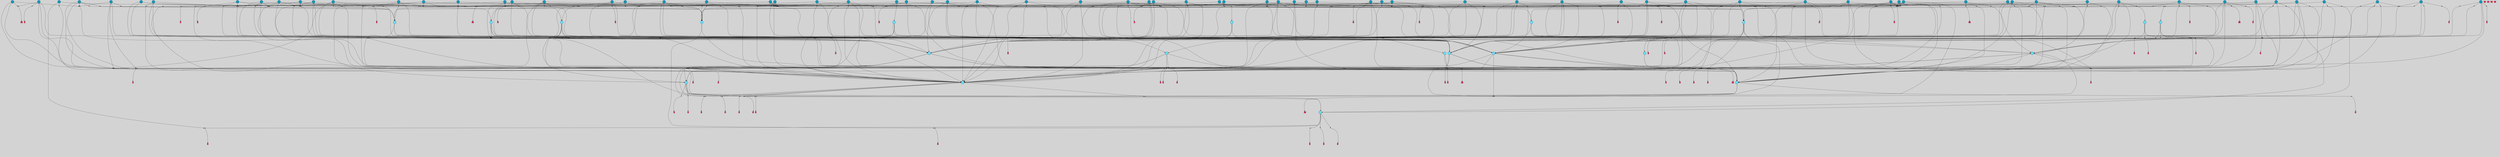 // File exported with GEGELATI v1.3.1
// On the 2024-04-08 16:59:08
// With the File::TPGGraphDotExporter
digraph{
	graph[pad = "0.212, 0.055" bgcolor = lightgray]
	node[shape=circle style = filled label = ""]
		T3 [fillcolor="#66ddff"]
		T7 [fillcolor="#66ddff"]
		T9 [fillcolor="#66ddff"]
		T27 [fillcolor="#66ddff"]
		T82 [fillcolor="#66ddff"]
		T111 [fillcolor="#66ddff"]
		T129 [fillcolor="#66ddff"]
		T194 [fillcolor="#66ddff"]
		T319 [fillcolor="#66ddff"]
		T350 [fillcolor="#66ddff"]
		T413 [fillcolor="#66ddff"]
		T459 [fillcolor="#66ddff"]
		T557 [fillcolor="#66ddff"]
		T592 [fillcolor="#66ddff"]
		T613 [fillcolor="#66ddff"]
		T695 [fillcolor="#66ddff"]
		T767 [fillcolor="#66ddff"]
		T879 [fillcolor="#1199bb"]
		T930 [fillcolor="#1199bb"]
		T935 [fillcolor="#1199bb"]
		T946 [fillcolor="#1199bb"]
		T954 [fillcolor="#1199bb"]
		T957 [fillcolor="#1199bb"]
		T970 [fillcolor="#1199bb"]
		T981 [fillcolor="#1199bb"]
		T982 [fillcolor="#1199bb"]
		T991 [fillcolor="#1199bb"]
		T992 [fillcolor="#1199bb"]
		T993 [fillcolor="#1199bb"]
		T995 [fillcolor="#1199bb"]
		T1002 [fillcolor="#1199bb"]
		T1005 [fillcolor="#1199bb"]
		T1006 [fillcolor="#66ddff"]
		T802 [fillcolor="#66ddff"]
		T1057 [fillcolor="#1199bb"]
		T1063 [fillcolor="#1199bb"]
		T1072 [fillcolor="#66ddff"]
		T1078 [fillcolor="#1199bb"]
		T1092 [fillcolor="#1199bb"]
		T1097 [fillcolor="#1199bb"]
		T1100 [fillcolor="#1199bb"]
		T611 [fillcolor="#1199bb"]
		T1101 [fillcolor="#1199bb"]
		T1102 [fillcolor="#1199bb"]
		T1103 [fillcolor="#1199bb"]
		T1104 [fillcolor="#1199bb"]
		T1105 [fillcolor="#1199bb"]
		T1106 [fillcolor="#1199bb"]
		T1107 [fillcolor="#1199bb"]
		T1108 [fillcolor="#1199bb"]
		T1109 [fillcolor="#1199bb"]
		T1110 [fillcolor="#1199bb"]
		T1111 [fillcolor="#1199bb"]
		T1112 [fillcolor="#1199bb"]
		T1113 [fillcolor="#1199bb"]
		T1114 [fillcolor="#1199bb"]
		T1115 [fillcolor="#1199bb"]
		T1116 [fillcolor="#1199bb"]
		T1117 [fillcolor="#1199bb"]
		T1118 [fillcolor="#1199bb"]
		T1119 [fillcolor="#1199bb"]
		T1120 [fillcolor="#1199bb"]
		T1121 [fillcolor="#1199bb"]
		T1123 [fillcolor="#1199bb"]
		T1124 [fillcolor="#1199bb"]
		T1125 [fillcolor="#1199bb"]
		T1126 [fillcolor="#1199bb"]
		T1127 [fillcolor="#1199bb"]
		T1128 [fillcolor="#1199bb"]
		T1129 [fillcolor="#1199bb"]
		T478 [fillcolor="#1199bb"]
		T1130 [fillcolor="#1199bb"]
		T1131 [fillcolor="#1199bb"]
		T1132 [fillcolor="#1199bb"]
		T1133 [fillcolor="#66ddff"]
		T1134 [fillcolor="#1199bb"]
		T1135 [fillcolor="#1199bb"]
		T1136 [fillcolor="#1199bb"]
		T1137 [fillcolor="#1199bb"]
		T1138 [fillcolor="#1199bb"]
		T1139 [fillcolor="#1199bb"]
		T1140 [fillcolor="#1199bb"]
		T1143 [fillcolor="#1199bb"]
		T1144 [fillcolor="#1199bb"]
		T1147 [fillcolor="#1199bb"]
		T1149 [fillcolor="#1199bb"]
		T1150 [fillcolor="#1199bb"]
		T1151 [fillcolor="#1199bb"]
		T1153 [fillcolor="#1199bb"]
		T998 [fillcolor="#1199bb"]
		T1154 [fillcolor="#1199bb"]
		T1155 [fillcolor="#1199bb"]
		T1156 [fillcolor="#1199bb"]
		T1157 [fillcolor="#1199bb"]
		T1158 [fillcolor="#1199bb"]
		T1159 [fillcolor="#1199bb"]
		P13530 [fillcolor="#cccccc" shape=point] //6|
		I13530 [shape=box style=invis label="6|1&2|6#1|7&#92;n10|7&2|0#1|5&#92;n9|4&0|1#2|2&#92;n8|6&0|0#1|0&#92;n"]
		P13530 -> I13530[style=invis]
		A7645 [fillcolor="#ff3366" shape=box margin=0.03 width=0 height=0 label="3"]
		T3 -> P13530 -> A7645
		P13531 [fillcolor="#cccccc" shape=point] //3|
		I13531 [shape=box style=invis label="7|6&2|4#0|2&#92;n10|3&2|7#1|4&#92;n11|6&0|4#0|1&#92;n7|1&0|0#2|6&#92;n7|6&0|3#2|6&#92;n4|0&2|6#0|1&#92;n4|4&2|5#0|2&#92;n4|6&0|4#2|7&#92;n10|0&2|3#1|5&#92;n2|6&0|5#0|2&#92;n1|0&2|3#0|7&#92;n1|6&2|0#0|5&#92;n6|2&0|1#0|7&#92;n9|2&0|3#2|7&#92;n5|3&0|6#0|6&#92;n1|7&2|5#2|3&#92;n8|1&2|7#0|6&#92;n1|0&2|5#2|1&#92;n7|1&2|2#2|5&#92;n7|4&2|6#0|3&#92;n"]
		P13531 -> I13531[style=invis]
		A7646 [fillcolor="#ff3366" shape=box margin=0.03 width=0 height=0 label="4"]
		T3 -> P13531 -> A7646
		P13532 [fillcolor="#cccccc" shape=point] //-3|
		I13532 [shape=box style=invis label="1|6&2|7#0|7&#92;n10|2&0|7#1|3&#92;n9|6&2|7#2|2&#92;n5|3&0|7#0|7&#92;n1|6&2|3#0|0&#92;n2|3&2|3#2|2&#92;n5|1&2|6#0|6&#92;n"]
		P13532 -> I13532[style=invis]
		A7647 [fillcolor="#ff3366" shape=box margin=0.03 width=0 height=0 label="7"]
		T7 -> P13532 -> A7647
		P13533 [fillcolor="#cccccc" shape=point] //5|
		I13533 [shape=box style=invis label="0|5&2|3#0|1&#92;n0|6&2|1#2|4&#92;n6|2&2|6#0|7&#92;n7|4&0|3#0|1&#92;n5|4&0|7#1|6&#92;n9|1&0|5#2|2&#92;n6|3&2|3#1|7&#92;n11|7&2|4#1|6&#92;n2|5&0|1#0|0&#92;n4|7&0|0#0|2&#92;n6|2&0|6#0|0&#92;n2|1&2|6#2|4&#92;n10|0&2|0#1|0&#92;n6|6&2|4#0|6&#92;n"]
		P13533 -> I13533[style=invis]
		A7648 [fillcolor="#ff3366" shape=box margin=0.03 width=0 height=0 label="8"]
		T7 -> P13533 -> A7648
		P13534 [fillcolor="#cccccc" shape=point] //-6|
		I13534 [shape=box style=invis label="11|1&0|7#2|0&#92;n10|4&0|1#1|0&#92;n4|3&2|4#2|1&#92;n0|5&2|0#0|0&#92;n6|1&0|0#0|3&#92;n8|2&2|0#0|4&#92;n11|4&2|0#1|6&#92;n7|0&2|6#2|3&#92;n5|3&2|6#2|0&#92;n2|0&2|0#0|4&#92;n"]
		P13534 -> I13534[style=invis]
		A7649 [fillcolor="#ff3366" shape=box margin=0.03 width=0 height=0 label="9"]
		T9 -> P13534 -> A7649
		P13535 [fillcolor="#cccccc" shape=point] //2|
		I13535 [shape=box style=invis label="6|3&2|7#1|4&#92;n8|6&0|0#2|5&#92;n2|1&0|2#0|3&#92;n8|7&0|6#0|4&#92;n2|1&2|0#0|1&#92;n0|0&2|2#2|3&#92;n6|6&0|7#2|1&#92;n6|1&0|7#2|6&#92;n5|4&2|7#0|4&#92;n0|3&0|4#2|0&#92;n11|0&2|0#2|5&#92;n4|5&2|5#2|4&#92;n5|7&0|6#0|4&#92;n9|7&2|5#0|3&#92;n5|4&2|1#0|3&#92;n5|3&0|1#1|7&#92;n0|4&0|3#2|5&#92;n"]
		P13535 -> I13535[style=invis]
		A7650 [fillcolor="#ff3366" shape=box margin=0.03 width=0 height=0 label="10"]
		T9 -> P13535 -> A7650
		P13536 [fillcolor="#cccccc" shape=point] //2|
		I13536 [shape=box style=invis label="9|1&2|3#0|1&#92;n5|2&2|0#2|4&#92;n3|6&2|5#2|7&#92;n7|0&2|5#0|4&#92;n1|2&0|3#0|5&#92;n7|3&2|7#0|0&#92;n"]
		P13536 -> I13536[style=invis]
		A7651 [fillcolor="#ff3366" shape=box margin=0.03 width=0 height=0 label="2"]
		T27 -> P13536 -> A7651
		P13537 [fillcolor="#cccccc" shape=point] //-6|
		I13537 [shape=box style=invis label="7|5&0|4#0|4&#92;n11|0&2|5#2|1&#92;n"]
		P13537 -> I13537[style=invis]
		A7652 [fillcolor="#ff3366" shape=box margin=0.03 width=0 height=0 label="3"]
		T27 -> P13537 -> A7652
		T27 -> P13531
		P13538 [fillcolor="#cccccc" shape=point] //0|
		I13538 [shape=box style=invis label="2|5&0|1#0|6&#92;n6|1&2|2#2|7&#92;n8|0&0|3#1|4&#92;n4|3&2|5#2|4&#92;n8|1&2|4#0|0&#92;n6|6&0|1#2|6&#92;n11|7&2|4#2|5&#92;n6|2&2|4#0|2&#92;n8|5&2|4#2|4&#92;n2|1&2|1#2|2&#92;n2|7&2|5#2|6&#92;n9|7&0|5#0|4&#92;n1|2&0|5#2|6&#92;n4|2&2|3#2|7&#92;n3|3&2|1#0|2&#92;n"]
		P13538 -> I13538[style=invis]
		A7653 [fillcolor="#ff3366" shape=box margin=0.03 width=0 height=0 label="5"]
		T27 -> P13538 -> A7653
		P13539 [fillcolor="#cccccc" shape=point] //0|
		I13539 [shape=box style=invis label="4|0&0|3#2|7&#92;n10|2&0|3#1|7&#92;n3|5&0|2#0|3&#92;n4|5&0|0#2|1&#92;n10|7&2|0#1|2&#92;n5|3&2|3#1|6&#92;n9|5&2|0#0|4&#92;n5|4&2|7#0|2&#92;n10|3&2|7#1|4&#92;n7|2&0|1#2|6&#92;n8|6&0|5#0|5&#92;n8|7&2|3#0|5&#92;n2|6&2|4#0|0&#92;n"]
		P13539 -> I13539[style=invis]
		A7654 [fillcolor="#ff3366" shape=box margin=0.03 width=0 height=0 label="5"]
		T27 -> P13539 -> A7654
		P13540 [fillcolor="#cccccc" shape=point] //6|
		I13540 [shape=box style=invis label="7|0&2|5#1|2&#92;n10|6&2|1#1|3&#92;n7|5&0|2#0|7&#92;n10|7&0|1#1|5&#92;n4|6&2|5#0|5&#92;n4|4&0|7#2|7&#92;n"]
		P13540 -> I13540[style=invis]
		A7655 [fillcolor="#ff3366" shape=box margin=0.03 width=0 height=0 label="7"]
		T82 -> P13540 -> A7655
		P13541 [fillcolor="#cccccc" shape=point] //6|
		I13541 [shape=box style=invis label="0|5&2|3#0|1&#92;n0|6&2|1#2|4&#92;n9|1&0|5#2|2&#92;n7|4&0|3#0|1&#92;n5|4&0|7#1|6&#92;n2|5&0|1#0|0&#92;n6|3&2|3#1|7&#92;n11|7&2|4#1|6&#92;n6|2&2|6#0|1&#92;n4|7&0|0#0|2&#92;n6|2&0|6#0|0&#92;n9|1&2|6#2|4&#92;n10|0&2|0#1|0&#92;n6|6&2|4#0|6&#92;n"]
		P13541 -> I13541[style=invis]
		A7656 [fillcolor="#ff3366" shape=box margin=0.03 width=0 height=0 label="8"]
		T82 -> P13541 -> A7656
		T82 -> P13534
		P13542 [fillcolor="#cccccc" shape=point] //-5|
		I13542 [shape=box style=invis label="0|0&2|3#0|2&#92;n10|5&0|6#1|3&#92;n7|3&0|6#2|3&#92;n3|4&0|6#0|6&#92;n10|5&0|2#1|1&#92;n5|0&0|1#0|3&#92;n6|6&2|5#1|5&#92;n7|4&0|2#1|7&#92;n5|7&0|1#2|5&#92;n1|5&0|0#0|3&#92;n7|5&2|1#2|6&#92;n9|0&0|2#0|0&#92;n4|0&2|4#0|0&#92;n4|6&0|0#2|3&#92;n3|1&0|6#2|5&#92;n7|7&2|1#2|3&#92;n9|4&2|2#0|6&#92;n"]
		P13542 -> I13542[style=invis]
		T111 -> P13542 -> T9
		P13543 [fillcolor="#cccccc" shape=point] //7|
		I13543 [shape=box style=invis label="7|4&2|1#2|0&#92;n4|1&2|4#2|3&#92;n5|0&2|0#2|2&#92;n6|1&2|4#2|6&#92;n"]
		P13543 -> I13543[style=invis]
		A7657 [fillcolor="#ff3366" shape=box margin=0.03 width=0 height=0 label="9"]
		T111 -> P13543 -> A7657
		P13544 [fillcolor="#cccccc" shape=point] //2|
		I13544 [shape=box style=invis label="3|0&2|0#0|1&#92;n11|2&0|7#1|6&#92;n8|7&2|4#0|5&#92;n5|3&0|2#2|6&#92;n4|4&2|4#2|6&#92;n3|0&0|7#0|1&#92;n2|7&2|2#2|5&#92;n9|3&2|6#2|7&#92;n7|7&0|0#0|4&#92;n6|1&2|4#1|3&#92;n5|4&2|0#1|6&#92;n1|3&0|7#0|4&#92;n"]
		P13544 -> I13544[style=invis]
		A7658 [fillcolor="#ff3366" shape=box margin=0.03 width=0 height=0 label="7"]
		T111 -> P13544 -> A7658
		T111 -> P13534
		P13545 [fillcolor="#cccccc" shape=point] //8|
		I13545 [shape=box style=invis label="9|0&0|1#2|0&#92;n10|1&2|5#1|4&#92;n8|2&2|6#0|4&#92;n2|4&2|5#2|3&#92;n4|2&2|2#0|2&#92;n7|5&0|2#0|0&#92;n8|2&2|1#1|3&#92;n8|7&0|7#2|1&#92;n1|1&0|0#0|7&#92;n5|6&2|5#1|0&#92;n6|6&2|5#0|0&#92;n11|4&0|3#2|6&#92;n4|2&2|4#0|7&#92;n5|6&0|1#2|0&#92;n11|3&0|2#0|7&#92;n"]
		P13545 -> I13545[style=invis]
		A7659 [fillcolor="#ff3366" shape=box margin=0.03 width=0 height=0 label="6"]
		T129 -> P13545 -> A7659
		P13546 [fillcolor="#cccccc" shape=point] //5|
		I13546 [shape=box style=invis label="3|0&2|0#0|1&#92;n3|0&0|7#0|1&#92;n5|3&0|2#2|6&#92;n4|4&2|4#2|6&#92;n11|2&0|7#1|6&#92;n2|7&2|2#2|5&#92;n9|3&2|6#2|7&#92;n7|7&0|0#0|4&#92;n6|1&2|4#2|3&#92;n5|4&2|0#1|6&#92;n1|3&0|7#0|4&#92;n"]
		P13546 -> I13546[style=invis]
		A7660 [fillcolor="#ff3366" shape=box margin=0.03 width=0 height=0 label="7"]
		T129 -> P13546 -> A7660
		P13547 [fillcolor="#cccccc" shape=point] //10|
		I13547 [shape=box style=invis label="4|5&2|7#2|1&#92;n1|7&2|3#0|6&#92;n3|5&2|2#0|3&#92;n10|3&0|7#1|4&#92;n7|1&0|4#2|6&#92;n10|2&0|3#1|7&#92;n9|5&2|0#0|4&#92;n4|0&0|3#2|7&#92;n11|4&2|6#1|2&#92;n5|4&2|7#0|2&#92;n2|6&2|4#0|0&#92;n6|5&0|7#2|1&#92;n5|3&2|3#1|6&#92;n10|7&2|0#1|2&#92;n"]
		P13547 -> I13547[style=invis]
		A7661 [fillcolor="#ff3366" shape=box margin=0.03 width=0 height=0 label="5"]
		T129 -> P13547 -> A7661
		P13548 [fillcolor="#cccccc" shape=point] //5|
		I13548 [shape=box style=invis label="9|4&2|3#1|3&#92;n0|4&2|4#0|5&#92;n6|1&2|6#2|5&#92;n4|0&0|5#2|0&#92;n"]
		P13548 -> I13548[style=invis]
		A7662 [fillcolor="#ff3366" shape=box margin=0.03 width=0 height=0 label="7"]
		T129 -> P13548 -> A7662
		P13549 [fillcolor="#cccccc" shape=point] //6|
		I13549 [shape=box style=invis label="9|4&2|7#0|6&#92;n8|4&0|1#1|0&#92;n1|3&0|0#2|1&#92;n2|4&0|6#2|2&#92;n5|1&2|5#0|7&#92;n3|0&0|3#2|6&#92;n2|2&2|6#0|2&#92;n8|4&0|4#2|2&#92;n5|1&2|4#0|3&#92;n9|4&0|6#0|6&#92;n5|0&2|2#1|5&#92;n11|7&0|0#1|1&#92;n0|4&0|3#0|3&#92;n7|7&2|4#2|5&#92;n1|5&0|1#2|1&#92;n"]
		P13549 -> I13549[style=invis]
		A7663 [fillcolor="#ff3366" shape=box margin=0.03 width=0 height=0 label="1"]
		T129 -> P13549 -> A7663
		P13550 [fillcolor="#cccccc" shape=point] //5|
		I13550 [shape=box style=invis label="3|0&2|0#2|1&#92;n3|0&0|7#0|1&#92;n5|3&0|2#2|6&#92;n4|4&2|4#2|6&#92;n5|4&2|0#1|6&#92;n2|7&2|2#2|5&#92;n1|3&0|7#0|4&#92;n11|6&2|2#0|7&#92;n7|7&0|0#0|4&#92;n6|1&2|4#2|3&#92;n11|0&0|7#1|6&#92;n9|3&2|6#2|7&#92;n"]
		P13550 -> I13550[style=invis]
		A7664 [fillcolor="#ff3366" shape=box margin=0.03 width=0 height=0 label="7"]
		T194 -> P13550 -> A7664
		P13551 [fillcolor="#cccccc" shape=point] //4|
		I13551 [shape=box style=invis label="7|1&0|6#0|1&#92;n6|7&2|7#1|7&#92;n10|1&2|1#1|1&#92;n9|6&2|2#1|4&#92;n4|7&0|4#2|2&#92;n9|6&0|5#1|1&#92;n10|0&2|6#1|6&#92;n5|1&0|1#2|3&#92;n10|1&0|5#1|0&#92;n3|4&2|3#0|0&#92;n8|2&0|5#2|4&#92;n1|6&2|0#0|0&#92;n2|3&0|1#2|6&#92;n5|2&2|2#1|6&#92;n2|2&0|1#2|1&#92;n3|1&2|7#0|3&#92;n6|7&2|3#0|4&#92;n"]
		P13551 -> I13551[style=invis]
		A7665 [fillcolor="#ff3366" shape=box margin=0.03 width=0 height=0 label="10"]
		T194 -> P13551 -> A7665
		P13552 [fillcolor="#cccccc" shape=point] //-4|
		I13552 [shape=box style=invis label="0|4&0|0#2|7&#92;n8|5&2|4#2|4&#92;n4|3&2|5#2|4&#92;n11|7&2|2#2|5&#92;n6|5&2|2#2|7&#92;n3|2&0|7#0|7&#92;n3|3&2|1#0|3&#92;n2|6&0|3#2|5&#92;n0|1&2|6#2|2&#92;n8|2&0|0#1|6&#92;n0|7&0|5#0|4&#92;n9|5&0|3#2|7&#92;n2|7&2|5#2|6&#92;n9|0&2|0#0|1&#92;n1|2&2|4#0|2&#92;n"]
		P13552 -> I13552[style=invis]
		T194 -> P13552 -> T27
		P13553 [fillcolor="#cccccc" shape=point] //7|
		I13553 [shape=box style=invis label="7|4&2|7#0|4&#92;n4|6&0|1#2|5&#92;n2|1&2|3#0|0&#92;n4|3&2|0#0|1&#92;n0|0&2|7#2|7&#92;n7|7&0|5#2|3&#92;n5|0&2|1#2|2&#92;n10|0&0|4#1|2&#92;n4|4&0|7#0|0&#92;n6|7&0|2#0|1&#92;n1|4&2|5#0|4&#92;n"]
		P13553 -> I13553[style=invis]
		A7666 [fillcolor="#ff3366" shape=box margin=0.03 width=0 height=0 label="0"]
		T194 -> P13553 -> A7666
		P13554 [fillcolor="#cccccc" shape=point] //9|
		I13554 [shape=box style=invis label="11|0&2|0#1|1&#92;n3|6&0|6#0|0&#92;n1|4&0|0#2|4&#92;n7|5&2|2#1|3&#92;n11|7&2|6#1|7&#92;n5|2&0|6#1|5&#92;n9|5&0|6#0|3&#92;n2|2&2|7#0|5&#92;n9|3&2|2#2|0&#92;n11|0&2|7#0|1&#92;n1|1&2|0#0|1&#92;n6|6&0|6#1|2&#92;n9|7&0|1#0|3&#92;n2|0&2|4#2|5&#92;n2|4&2|2#0|0&#92;n6|1&2|1#1|7&#92;n10|7&2|5#1|6&#92;n11|5&2|7#2|4&#92;n"]
		P13554 -> I13554[style=invis]
		A7667 [fillcolor="#ff3366" shape=box margin=0.03 width=0 height=0 label="1"]
		T319 -> P13554 -> A7667
		T319 -> P13548
		P13555 [fillcolor="#cccccc" shape=point] //9|
		I13555 [shape=box style=invis label="9|6&2|0#1|3&#92;n7|1&0|3#0|4&#92;n9|6&2|0#0|1&#92;n1|5&0|0#0|5&#92;n8|6&2|4#0|0&#92;n7|4&2|4#0|7&#92;n6|0&2|4#2|0&#92;n7|7&2|4#2|2&#92;n"]
		P13555 -> I13555[style=invis]
		A7668 [fillcolor="#ff3366" shape=box margin=0.03 width=0 height=0 label="5"]
		T319 -> P13555 -> A7668
		T319 -> P13552
		P13556 [fillcolor="#cccccc" shape=point] //-4|
		I13556 [shape=box style=invis label="11|3&0|7#1|7&#92;n11|7&0|7#2|7&#92;n5|3&0|3#2|0&#92;n0|1&2|2#0|4&#92;n0|0&0|4#2|5&#92;n6|3&2|1#2|3&#92;n11|7&0|0#0|4&#92;n0|0&0|0#0|2&#92;n1|1&0|4#0|3&#92;n6|5&2|7#1|2&#92;n6|6&0|3#2|7&#92;n6|2&0|4#0|0&#92;n5|5&2|6#0|5&#92;n"]
		P13556 -> I13556[style=invis]
		A7669 [fillcolor="#ff3366" shape=box margin=0.03 width=0 height=0 label="8"]
		T319 -> P13556 -> A7669
		T350 -> P13552
		T350 -> P13553
		P13557 [fillcolor="#cccccc" shape=point] //3|
		I13557 [shape=box style=invis label="5|4&2|7#0|1&#92;n0|6&0|6#2|2&#92;n9|5&2|2#2|0&#92;n3|6&2|7#0|2&#92;n3|5&0|0#0|6&#92;n2|6&0|6#2|2&#92;n2|6&2|2#0|0&#92;n5|1&0|4#0|5&#92;n2|6&0|5#2|5&#92;n1|0&0|7#2|2&#92;n4|7&0|6#2|4&#92;n7|3&0|6#2|5&#92;n1|1&0|1#0|3&#92;n"]
		P13557 -> I13557[style=invis]
		A7670 [fillcolor="#ff3366" shape=box margin=0.03 width=0 height=0 label="1"]
		T350 -> P13557 -> A7670
		P13558 [fillcolor="#cccccc" shape=point] //-2|
		I13558 [shape=box style=invis label="2|0&2|3#2|5&#92;n10|3&2|7#1|4&#92;n8|1&2|7#0|6&#92;n7|6&0|3#2|6&#92;n4|0&2|6#0|1&#92;n4|4&2|5#0|2&#92;n4|6&0|2#2|7&#92;n7|6&2|4#0|2&#92;n11|7&2|7#0|3&#92;n6|6&0|3#0|6&#92;n1|6&2|0#0|5&#92;n11|6&0|4#0|1&#92;n2|6&0|5#0|2&#92;n6|2&0|1#0|7&#92;n9|2&0|3#2|7&#92;n5|3&0|6#0|6&#92;n7|1&2|2#2|5&#92;n1|0&2|3#0|7&#92;n1|0&2|5#0|1&#92;n3|4&2|6#0|3&#92;n"]
		P13558 -> I13558[style=invis]
		A7671 [fillcolor="#ff3366" shape=box margin=0.03 width=0 height=0 label="4"]
		T350 -> P13558 -> A7671
		T350 -> P13553
		P13559 [fillcolor="#cccccc" shape=point] //-4|
		I13559 [shape=box style=invis label="1|5&2|1#2|4&#92;n3|0&2|3#2|6&#92;n0|3&0|0#0|1&#92;n8|6&2|5#1|5&#92;n9|7&2|5#2|0&#92;n4|1&0|7#2|2&#92;n4|2&0|3#0|0&#92;n"]
		P13559 -> I13559[style=invis]
		A7672 [fillcolor="#ff3366" shape=box margin=0.03 width=0 height=0 label="2"]
		T413 -> P13559 -> A7672
		T413 -> P13541
		P13560 [fillcolor="#cccccc" shape=point] //-4|
		I13560 [shape=box style=invis label="7|5&2|2#0|7&#92;n9|6&2|3#0|3&#92;n10|6&2|1#1|0&#92;n8|0&0|5#1|3&#92;n7|5&0|5#1|5&#92;n5|1&2|5#2|1&#92;n"]
		P13560 -> I13560[style=invis]
		A7673 [fillcolor="#ff3366" shape=box margin=0.03 width=0 height=0 label="7"]
		T413 -> P13560 -> A7673
		T413 -> P13551
		P13561 [fillcolor="#cccccc" shape=point] //-5|
		I13561 [shape=box style=invis label="7|7&2|4#0|6&#92;n8|5&2|1#0|3&#92;n0|0&0|0#2|7&#92;n2|2&0|5#2|4&#92;n1|0&2|5#0|2&#92;n11|1&2|3#0|5&#92;n2|7&2|0#2|3&#92;n9|4&2|7#1|2&#92;n5|5&0|7#0|5&#92;n"]
		P13561 -> I13561[style=invis]
		T413 -> P13561 -> T319
		T459 -> P13559
		T459 -> P13560
		T459 -> P13551
		T459 -> P13561
		P13562 [fillcolor="#cccccc" shape=point] //8|
		I13562 [shape=box style=invis label="6|5&2|5#0|4&#92;n9|0&0|5#0|7&#92;n2|6&0|4#2|4&#92;n7|1&0|3#0|2&#92;n1|4&2|4#0|3&#92;n3|2&2|2#0|3&#92;n"]
		P13562 -> I13562[style=invis]
		T459 -> P13562 -> T350
		T557 -> P13561
		T557 -> P13530
		T557 -> P13551
		P13563 [fillcolor="#cccccc" shape=point] //4|
		I13563 [shape=box style=invis label="7|1&0|6#0|1&#92;n5|2&2|5#1|6&#92;n10|1&2|1#1|1&#92;n9|6&2|2#1|4&#92;n4|7&0|4#2|2&#92;n9|6&0|4#1|1&#92;n10|0&2|6#1|6&#92;n5|1&0|1#2|3&#92;n1|6&2|0#0|1&#92;n8|2&0|5#2|4&#92;n3|4&2|3#0|0&#92;n10|1&0|5#1|0&#92;n2|2&0|1#2|1&#92;n3|1&2|7#0|3&#92;n"]
		P13563 -> I13563[style=invis]
		A7674 [fillcolor="#ff3366" shape=box margin=0.03 width=0 height=0 label="10"]
		T557 -> P13563 -> A7674
		P13564 [fillcolor="#cccccc" shape=point] //1|
		I13564 [shape=box style=invis label="10|5&2|0#1|7&#92;n9|2&2|7#2|2&#92;n9|0&2|5#2|1&#92;n"]
		P13564 -> I13564[style=invis]
		A7675 [fillcolor="#ff3366" shape=box margin=0.03 width=0 height=0 label="3"]
		T557 -> P13564 -> A7675
		T592 -> P13561
		T592 -> P13551
		T592 -> P13563
		T592 -> P13564
		P13565 [fillcolor="#cccccc" shape=point] //-6|
		I13565 [shape=box style=invis label="0|3&2|3#2|0&#92;n3|7&2|2#2|6&#92;n11|5&2|6#0|2&#92;n5|5&2|6#2|0&#92;n3|0&0|6#0|3&#92;n4|7&0|7#2|7&#92;n7|2&2|5#1|5&#92;n9|4&2|3#1|5&#92;n2|5&2|7#2|4&#92;n1|2&0|5#0|1&#92;n5|4&2|4#1|3&#92;n7|0&0|7#1|1&#92;n9|3&0|6#1|4&#92;n"]
		P13565 -> I13565[style=invis]
		A7676 [fillcolor="#ff3366" shape=box margin=0.03 width=0 height=0 label="5"]
		T592 -> P13565 -> A7676
		P13566 [fillcolor="#cccccc" shape=point] //4|
		I13566 [shape=box style=invis label="0|5&2|3#0|1&#92;n0|6&2|1#0|4&#92;n6|6&2|4#0|6&#92;n4|4&0|6#0|3&#92;n10|0&2|0#1|5&#92;n2|5&0|1#0|0&#92;n7|4&0|3#0|1&#92;n11|7&2|4#1|6&#92;n1|1&0|5#2|2&#92;n6|2&2|6#0|1&#92;n1|2&0|6#0|0&#92;n9|3&2|0#0|0&#92;n9|2&2|6#2|4&#92;n7|4&0|0#2|1&#92;n6|3&2|3#1|7&#92;n0|0&2|4#2|5&#92;n"]
		P13566 -> I13566[style=invis]
		A7677 [fillcolor="#ff3366" shape=box margin=0.03 width=0 height=0 label="8"]
		T613 -> P13566 -> A7677
		T613 -> P13560
		P13567 [fillcolor="#cccccc" shape=point] //2|
		I13567 [shape=box style=invis label="7|7&2|4#0|6&#92;n8|5&2|1#0|3&#92;n9|7&2|2#2|2&#92;n0|0&0|0#2|7&#92;n1|0&2|5#0|2&#92;n2|2&0|5#2|4&#92;n11|1&2|3#0|5&#92;n2|7&2|1#2|3&#92;n9|4&2|7#1|2&#92;n5|0&0|7#0|5&#92;n"]
		P13567 -> I13567[style=invis]
		T613 -> P13567 -> T319
		T613 -> P13547
		P13568 [fillcolor="#cccccc" shape=point] //8|
		I13568 [shape=box style=invis label="11|4&2|0#1|6&#92;n4|3&0|6#0|5&#92;n3|0&2|6#0|3&#92;n9|3&2|5#0|5&#92;n2|6&0|6#2|1&#92;n9|7&0|5#1|4&#92;n"]
		P13568 -> I13568[style=invis]
		T613 -> P13568 -> T194
		P13569 [fillcolor="#cccccc" shape=point] //-5|
		I13569 [shape=box style=invis label="0|5&2|3#0|1&#92;n0|6&2|1#2|4&#92;n6|2&2|6#0|7&#92;n9|0&2|7#1|1&#92;n7|4&0|3#0|1&#92;n3|5&2|7#0|6&#92;n11|7&2|3#1|6&#92;n2|1&2|6#2|4&#92;n5|0&0|7#1|6&#92;n2|5&0|1#0|0&#92;n4|7&0|0#0|2&#92;n6|2&0|6#0|0&#92;n9|1&2|5#2|2&#92;n10|0&0|0#1|0&#92;n2|7&2|6#0|3&#92;n6|6&2|4#0|6&#92;n"]
		P13569 -> I13569[style=invis]
		T695 -> P13569 -> T129
		P13570 [fillcolor="#cccccc" shape=point] //-5|
		I13570 [shape=box style=invis label="11|4&2|0#1|6&#92;n2|6&0|6#2|1&#92;n9|1&2|5#0|5&#92;n3|0&2|6#0|3&#92;n9|7&0|5#1|4&#92;n"]
		P13570 -> I13570[style=invis]
		T695 -> P13570 -> T194
		P13571 [fillcolor="#cccccc" shape=point] //4|
		I13571 [shape=box style=invis label="0|5&2|3#0|1&#92;n0|6&2|1#2|4&#92;n6|2&2|6#0|7&#92;n9|1&2|5#2|2&#92;n7|4&0|3#0|1&#92;n11|7&2|4#1|6&#92;n9|0&2|7#1|1&#92;n5|4&0|7#1|6&#92;n2|5&0|1#0|0&#92;n4|7&0|0#0|2&#92;n6|2&0|6#0|0&#92;n2|1&2|6#2|4&#92;n10|0&0|0#1|0&#92;n2|7&2|6#0|3&#92;n6|6&2|4#0|6&#92;n"]
		P13571 -> I13571[style=invis]
		T695 -> P13571 -> T129
		P13572 [fillcolor="#cccccc" shape=point] //9|
		I13572 [shape=box style=invis label="8|0&0|5#0|1&#92;n0|6&2|0#0|7&#92;n5|7&0|1#1|4&#92;n5|1&0|6#2|7&#92;n11|3&0|7#1|6&#92;n10|2&2|5#1|6&#92;n10|0&0|3#1|4&#92;n0|0&2|5#0|7&#92;n0|0&2|5#0|1&#92;n0|4&2|2#2|3&#92;n11|7&2|5#0|5&#92;n"]
		P13572 -> I13572[style=invis]
		T695 -> P13572 -> T7
		P13573 [fillcolor="#cccccc" shape=point] //6|
		I13573 [shape=box style=invis label="0|5&0|3#0|2&#92;n5|7&0|4#0|1&#92;n10|0&2|2#1|2&#92;n8|7&2|0#1|7&#92;n10|6&2|2#1|5&#92;n"]
		P13573 -> I13573[style=invis]
		A7678 [fillcolor="#ff3366" shape=box margin=0.03 width=0 height=0 label="2"]
		T767 -> P13573 -> A7678
		T767 -> P13568
		P13574 [fillcolor="#cccccc" shape=point] //-1|
		I13574 [shape=box style=invis label="2|1&2|6#2|4&#92;n2|3&2|4#2|7&#92;n0|4&2|5#0|1&#92;n5|7&2|1#2|3&#92;n0|6&2|1#2|4&#92;n7|4&0|3#0|1&#92;n10|0&0|0#1|0&#92;n9|1&0|5#2|2&#92;n5|4&0|7#1|6&#92;n2|5&0|1#0|0&#92;n4|7&0|0#0|4&#92;n6|2&0|6#0|0&#92;n9|0&2|7#1|1&#92;n11|7&2|4#1|1&#92;n"]
		P13574 -> I13574[style=invis]
		T767 -> P13574 -> T129
		P13575 [fillcolor="#cccccc" shape=point] //6|
		I13575 [shape=box style=invis label="1|4&2|6#0|3&#92;n11|7&0|6#2|3&#92;n5|7&2|3#2|2&#92;n11|1&0|4#2|6&#92;n8|7&0|4#2|1&#92;n9|6&2|4#1|4&#92;n3|2&2|2#0|6&#92;n2|4&0|5#0|7&#92;n10|0&0|1#1|2&#92;n2|7&2|7#2|6&#92;n4|3&0|6#0|3&#92;n5|0&0|5#1|5&#92;n10|6&2|0#1|4&#92;n8|4&2|1#2|5&#92;n1|4&2|7#2|0&#92;n4|3&0|4#2|4&#92;n4|5&2|7#0|6&#92;n11|5&2|6#2|6&#92;n0|3&0|5#0|1&#92;n"]
		P13575 -> I13575[style=invis]
		T767 -> P13575 -> T129
		T767 -> P13560
		P13576 [fillcolor="#cccccc" shape=point] //-2|
		I13576 [shape=box style=invis label="4|3&0|6#0|3&#92;n5|7&2|3#2|2&#92;n1|4&2|6#2|3&#92;n5|6&0|7#1|2&#92;n9|2&2|4#1|4&#92;n2|4&0|5#0|7&#92;n10|0&0|6#1|2&#92;n5|7&2|5#1|5&#92;n3|1&0|6#0|2&#92;n2|7&2|7#2|6&#92;n5|4&0|5#1|5&#92;n10|4&2|5#1|7&#92;n10|6&2|0#1|4&#92;n11|5&2|6#2|3&#92;n4|0&0|4#2|4&#92;n8|4&2|1#2|5&#92;n4|5&2|7#0|6&#92;n"]
		P13576 -> I13576[style=invis]
		T879 -> P13576 -> T111
		P13577 [fillcolor="#cccccc" shape=point] //-5|
		I13577 [shape=box style=invis label="9|0&2|4#2|5&#92;n9|6&2|7#2|6&#92;n11|4&2|0#1|6&#92;n10|2&2|2#1|6&#92;n9|7&0|5#1|4&#92;n2|1&0|3#2|1&#92;n1|7&0|6#2|6&#92;n9|3&2|5#2|5&#92;n4|5&0|6#0|7&#92;n3|0&2|6#0|3&#92;n1|6&0|2#0|7&#92;n"]
		P13577 -> I13577[style=invis]
		T879 -> P13577 -> T194
		P13578 [fillcolor="#cccccc" shape=point] //8|
		I13578 [shape=box style=invis label="2|7&2|0#2|3&#92;n2|2&0|5#2|2&#92;n9|0&2|2#0|4&#92;n8|0&2|1#0|3&#92;n8|2&0|2#2|1&#92;n0|0&0|0#2|7&#92;n7|6&2|4#0|6&#92;n11|3&2|0#1|3&#92;n3|4&2|7#0|2&#92;n10|6&0|7#1|3&#92;n"]
		P13578 -> I13578[style=invis]
		T879 -> P13578 -> T319
		P13579 [fillcolor="#cccccc" shape=point] //-6|
		I13579 [shape=box style=invis label="7|5&2|2#0|7&#92;n7|5&0|5#1|5&#92;n10|6&2|1#1|0&#92;n8|0&0|5#1|3&#92;n9|6&2|3#0|3&#92;n5|1&2|5#1|1&#92;n"]
		P13579 -> I13579[style=invis]
		A7679 [fillcolor="#ff3366" shape=box margin=0.03 width=0 height=0 label="7"]
		T879 -> P13579 -> A7679
		P13580 [fillcolor="#cccccc" shape=point] //-8|
		I13580 [shape=box style=invis label="6|0&2|1#2|4&#92;n1|3&2|6#0|2&#92;n0|5&2|1#2|7&#92;n7|7&2|3#0|6&#92;n9|1&2|3#0|0&#92;n0|0&0|6#2|1&#92;n11|2&2|4#2|0&#92;n1|6&0|4#2|4&#92;n5|2&0|2#1|1&#92;n7|4&0|6#2|3&#92;n"]
		P13580 -> I13580[style=invis]
		A7680 [fillcolor="#ff3366" shape=box margin=0.03 width=0 height=0 label="0"]
		T879 -> P13580 -> A7680
		P13581 [fillcolor="#cccccc" shape=point] //0|
		I13581 [shape=box style=invis label="11|2&2|7#2|3&#92;n0|0&0|0#2|7&#92;n2|2&0|5#2|4&#92;n11|5&0|5#0|5&#92;n6|7&2|4#2|2&#92;n6|6&2|6#2|1&#92;n6|0&0|1#0|3&#92;n11|1&2|3#0|2&#92;n"]
		P13581 -> I13581[style=invis]
		T930 -> P13581 -> T319
		P13582 [fillcolor="#cccccc" shape=point] //2|
		I13582 [shape=box style=invis label="10|0&2|3#1|5&#92;n7|1&0|0#2|6&#92;n1|0&2|3#0|7&#92;n1|0&2|5#0|1&#92;n5|3&0|6#0|6&#92;n4|0&2|6#0|1&#92;n3|3&0|7#0|0&#92;n7|4&2|4#0|1&#92;n7|6&0|4#2|6&#92;n2|6&0|5#0|2&#92;n1|6&2|0#0|5&#92;n6|2&0|1#0|7&#92;n4|4&2|0#0|2&#92;n4|6&0|4#2|7&#92;n8|1&2|7#0|6&#92;n11|4&2|0#2|3&#92;n4|7&2|5#2|0&#92;n7|1&2|2#2|5&#92;n4|2&2|5#2|2&#92;n"]
		P13582 -> I13582[style=invis]
		T930 -> P13582 -> T459
		P13583 [fillcolor="#cccccc" shape=point] //-8|
		I13583 [shape=box style=invis label="3|0&0|7#0|1&#92;n3|4&0|7#0|1&#92;n"]
		P13583 -> I13583[style=invis]
		A7681 [fillcolor="#ff3366" shape=box margin=0.03 width=0 height=0 label="3"]
		T930 -> P13583 -> A7681
		P13584 [fillcolor="#cccccc" shape=point] //-1|
		I13584 [shape=box style=invis label="0|6&0|3#2|0&#92;n5|0&0|7#2|2&#92;n3|6&2|4#2|1&#92;n9|4&0|3#0|0&#92;n10|2&2|6#1|1&#92;n4|2&0|0#0|0&#92;n1|7&0|1#2|0&#92;n11|7&2|6#1|6&#92;n1|1&2|0#2|2&#92;n10|7&2|2#1|7&#92;n1|2&0|3#0|5&#92;n0|3&0|3#2|5&#92;n8|6&0|5#1|2&#92;n0|6&2|4#2|2&#92;n"]
		P13584 -> I13584[style=invis]
		T935 -> P13584 -> T3
		P13585 [fillcolor="#cccccc" shape=point] //-5|
		I13585 [shape=box style=invis label="7|7&2|4#0|4&#92;n5|5&0|7#0|5&#92;n10|6&0|4#1|3&#92;n2|2&0|7#2|4&#92;n0|0&0|0#2|7&#92;n1|0&2|5#0|2&#92;n11|1&2|3#0|5&#92;n9|4&2|7#1|2&#92;n8|5&2|1#0|3&#92;n"]
		P13585 -> I13585[style=invis]
		T935 -> P13585 -> T319
		P13586 [fillcolor="#cccccc" shape=point] //6|
		I13586 [shape=box style=invis label="5|5&0|3#1|2&#92;n5|3&0|7#2|6&#92;n6|3&2|7#2|2&#92;n2|4&0|3#0|2&#92;n11|3&2|2#2|4&#92;n11|3&0|5#2|1&#92;n3|2&2|4#0|0&#92;n8|0&2|2#2|0&#92;n"]
		P13586 -> I13586[style=invis]
		T935 -> P13586 -> T319
		T935 -> P13570
		P13587 [fillcolor="#cccccc" shape=point] //-8|
		I13587 [shape=box style=invis label="2|6&0|6#2|1&#92;n3|4&0|3#0|7&#92;n3|0&2|6#0|3&#92;n1|3&0|6#0|5&#92;n9|3&2|5#0|5&#92;n9|7&0|5#1|4&#92;n"]
		P13587 -> I13587[style=invis]
		T935 -> P13587 -> T592
		P13588 [fillcolor="#cccccc" shape=point] //3|
		I13588 [shape=box style=invis label="0|5&2|3#0|1&#92;n0|6&2|1#2|4&#92;n3|3&2|2#2|0&#92;n5|2&2|6#0|7&#92;n5|4&0|7#1|6&#92;n7|4&0|3#0|1&#92;n9|0&2|7#1|1&#92;n9|1&2|5#2|2&#92;n2|5&0|1#0|0&#92;n4|7&0|0#0|2&#92;n6|2&0|6#0|0&#92;n2|1&2|1#2|4&#92;n10|0&0|0#1|0&#92;n2|7&2|6#0|3&#92;n6|6&2|4#0|6&#92;n"]
		P13588 -> I13588[style=invis]
		T946 -> P13588 -> T129
		P13589 [fillcolor="#cccccc" shape=point] //4|
		I13589 [shape=box style=invis label="10|0&2|3#1|5&#92;n7|1&0|0#2|6&#92;n1|0&2|3#0|7&#92;n4|0&2|6#0|1&#92;n5|3&0|6#0|6&#92;n1|7&2|5#2|0&#92;n7|6&2|4#0|1&#92;n7|6&0|4#2|6&#92;n2|6&0|5#0|2&#92;n1|6&2|0#0|5&#92;n6|2&0|1#0|7&#92;n9|2&0|3#2|7&#92;n4|4&2|0#0|2&#92;n4|6&0|4#2|7&#92;n8|1&2|7#0|6&#92;n11|4&2|0#2|3&#92;n1|0&2|5#0|1&#92;n7|1&2|2#2|5&#92;n4|2&2|5#2|2&#92;n"]
		P13589 -> I13589[style=invis]
		T946 -> P13589 -> T459
		T946 -> P13587
		T946 -> P13534
		P13590 [fillcolor="#cccccc" shape=point] //1|
		I13590 [shape=box style=invis label="0|5&2|3#0|1&#92;n7|6&0|0#2|1&#92;n0|6&2|1#2|4&#92;n11|1&0|2#1|2&#92;n6|2&0|6#0|0&#92;n2|5&0|1#0|0&#92;n5|4&0|7#1|6&#92;n7|4&0|6#0|1&#92;n6|2&2|6#0|1&#92;n11|7&2|4#1|6&#92;n4|7&0|0#0|2&#92;n9|1&0|5#0|2&#92;n9|1&2|6#2|4&#92;n10|0&2|0#1|0&#92;n6|6&2|4#0|6&#92;n"]
		P13590 -> I13590[style=invis]
		A7682 [fillcolor="#ff3366" shape=box margin=0.03 width=0 height=0 label="8"]
		T946 -> P13590 -> A7682
		P13591 [fillcolor="#cccccc" shape=point] //4|
		I13591 [shape=box style=invis label="2|6&0|6#2|1&#92;n4|3&0|2#0|5&#92;n3|0&2|6#0|3&#92;n9|3&2|5#0|5&#92;n11|4&2|0#1|6&#92;n9|7&0|5#1|4&#92;n"]
		P13591 -> I13591[style=invis]
		T954 -> P13591 -> T557
		P13592 [fillcolor="#cccccc" shape=point] //2|
		I13592 [shape=box style=invis label="6|3&0|5#1|5&#92;n5|0&2|5#2|4&#92;n0|7&2|1#0|6&#92;n11|5&0|5#2|7&#92;n2|6&0|6#2|1&#92;n4|1&2|5#0|4&#92;n6|7&2|1#0|1&#92;n1|3&2|6#0|3&#92;n"]
		P13592 -> I13592[style=invis]
		T954 -> P13592 -> T194
		P13593 [fillcolor="#cccccc" shape=point] //2|
		I13593 [shape=box style=invis label="6|3&0|0#0|2&#92;n11|5&0|2#2|1&#92;n0|2&0|6#2|0&#92;n1|4&0|3#0|3&#92;n7|7&2|7#2|4&#92;n0|0&2|0#0|2&#92;n1|6&2|0#0|2&#92;n11|7&2|3#1|3&#92;n"]
		P13593 -> I13593[style=invis]
		T954 -> P13593 -> T319
		P13594 [fillcolor="#cccccc" shape=point] //-3|
		I13594 [shape=box style=invis label="9|0&2|5#2|5&#92;n1|7&2|1#2|6&#92;n6|7&2|6#1|1&#92;n1|3&0|3#2|3&#92;n3|4&0|6#0|6&#92;n1|7&0|2#0|2&#92;n3|7&0|6#2|6&#92;n8|6&0|0#1|5&#92;n6|5&2|6#2|7&#92;n3|7&2|1#0|2&#92;n2|5&0|0#0|2&#92;n8|1&2|3#0|5&#92;n"]
		P13594 -> I13594[style=invis]
		T954 -> P13594 -> T459
		T957 -> P13584
		T957 -> P13585
		T957 -> P13586
		T957 -> P13587
		P13595 [fillcolor="#cccccc" shape=point] //4|
		I13595 [shape=box style=invis label="3|7&2|6#0|2&#92;n2|0&0|7#0|1&#92;n"]
		P13595 -> I13595[style=invis]
		T957 -> P13595 -> T194
		T970 -> P13530
		P13596 [fillcolor="#cccccc" shape=point] //-7|
		I13596 [shape=box style=invis label="6|3&0|1#1|5&#92;n11|1&2|6#1|2&#92;n4|3&0|3#0|0&#92;n10|3&2|4#1|2&#92;n6|4&2|2#0|7&#92;n4|2&2|7#2|5&#92;n1|2&0|3#2|3&#92;n7|3&0|3#2|7&#92;n4|3&2|7#2|6&#92;n8|0&2|6#2|7&#92;n9|6&2|6#2|6&#92;n9|0&0|2#1|3&#92;n"]
		P13596 -> I13596[style=invis]
		T970 -> P13596 -> T767
		P13597 [fillcolor="#cccccc" shape=point] //-4|
		I13597 [shape=box style=invis label="11|4&2|0#1|6&#92;n3|0&2|6#0|3&#92;n4|3&0|6#0|5&#92;n2|6&2|6#2|1&#92;n9|7&0|5#1|4&#92;n"]
		P13597 -> I13597[style=invis]
		T970 -> P13597 -> T194
		P13598 [fillcolor="#cccccc" shape=point] //-6|
		I13598 [shape=box style=invis label="9|7&0|5#1|4&#92;n7|6&2|7#2|1&#92;n4|3&0|2#0|1&#92;n3|0&2|6#0|3&#92;n11|4&2|0#1|6&#92;n2|6&0|6#2|1&#92;n"]
		P13598 -> I13598[style=invis]
		T970 -> P13598 -> T557
		P13599 [fillcolor="#cccccc" shape=point] //-7|
		I13599 [shape=box style=invis label="2|6&2|5#0|4&#92;n3|4&0|5#0|6&#92;n7|7&0|2#2|1&#92;n6|5&2|1#0|3&#92;n9|7&2|2#2|0&#92;n7|3&2|2#2|6&#92;n10|0&0|6#1|0&#92;n9|1&2|5#2|5&#92;n11|3&2|6#2|3&#92;n7|0&0|5#1|3&#92;n9|6&2|2#0|3&#92;n"]
		P13599 -> I13599[style=invis]
		A7683 [fillcolor="#ff3366" shape=box margin=0.03 width=0 height=0 label="7"]
		T970 -> P13599 -> A7683
		P13600 [fillcolor="#cccccc" shape=point] //7|
		I13600 [shape=box style=invis label="3|1&2|7#2|7&#92;n2|7&2|0#2|3&#92;n8|5&2|1#0|3&#92;n8|4&2|7#1|2&#92;n3|2&0|5#2|3&#92;n0|7&0|4#2|2&#92;n2|0&2|5#0|2&#92;n8|6&2|3#1|0&#92;n11|1&0|3#0|1&#92;n5|5&0|7#0|5&#92;n7|6&2|4#0|5&#92;n"]
		P13600 -> I13600[style=invis]
		T981 -> P13600 -> T319
		T981 -> P13568
		P13601 [fillcolor="#cccccc" shape=point] //3|
		I13601 [shape=box style=invis label="5|5&0|1#0|0&#92;n11|1&2|7#2|6&#92;n3|3&2|1#0|3&#92;n1|7&0|0#0|0&#92;n2|0&0|3#2|5&#92;n6|0&2|6#2|7&#92;n8|2&0|0#2|6&#92;n6|1&2|0#0|2&#92;n3|3&2|5#0|7&#92;n5|7&2|5#2|6&#92;n5|2&2|2#2|6&#92;n0|0&2|0#0|1&#92;n3|5&2|4#2|7&#92;n8|6&0|0#0|4&#92;n"]
		P13601 -> I13601[style=invis]
		T981 -> P13601 -> T129
		T981 -> P13587
		T982 -> P13584
		P13602 [fillcolor="#cccccc" shape=point] //-5|
		I13602 [shape=box style=invis label="7|7&2|4#0|4&#92;n8|5&2|1#0|3&#92;n2|2&0|7#2|4&#92;n0|0&0|0#2|7&#92;n1|0&2|5#0|6&#92;n11|1&2|3#0|5&#92;n9|4&2|7#1|2&#92;n5|5&0|7#0|5&#92;n"]
		P13602 -> I13602[style=invis]
		T982 -> P13602 -> T319
		T982 -> P13587
		P13603 [fillcolor="#cccccc" shape=point] //9|
		I13603 [shape=box style=invis label="2|7&0|4#2|2&#92;n11|7&2|4#1|6&#92;n5|2&2|1#0|3&#92;n5|0&0|7#1|6&#92;n5|4&0|3#2|0&#92;n2|6&2|4#0|4&#92;n9|1&2|5#1|4&#92;n2|7&2|6#0|3&#92;n6|5&0|6#0|0&#92;n11|3&2|7#1|0&#92;n9|4&0|3#0|7&#92;n6|2&2|6#0|7&#92;n"]
		P13603 -> I13603[style=invis]
		T982 -> P13603 -> T695
		P13604 [fillcolor="#cccccc" shape=point] //-9|
		I13604 [shape=box style=invis label="6|5&2|2#2|7&#92;n8|0&2|0#2|1&#92;n7|6&0|7#2|2&#92;n6|3&2|4#0|5&#92;n11|7&2|5#1|1&#92;n3|0&2|4#0|2&#92;n5|1&2|5#0|6&#92;n3|7&2|1#2|2&#92;n8|6&2|4#1|5&#92;n1|5&2|6#2|5&#92;n1|7&0|1#0|6&#92;n"]
		P13604 -> I13604[style=invis]
		T991 -> P13604 -> T459
		P13605 [fillcolor="#cccccc" shape=point] //2|
		I13605 [shape=box style=invis label="10|2&2|5#1|6&#92;n3|0&0|2#2|5&#92;n5|7&0|0#2|6&#92;n0|2&2|0#0|6&#92;n0|6&2|4#0|7&#92;n8|2&2|3#2|7&#92;n9|5&2|2#0|5&#92;n3|3&2|5#2|6&#92;n4|5&2|7#2|1&#92;n2|4&2|0#2|0&#92;n1|3&2|5#0|7&#92;n"]
		P13605 -> I13605[style=invis]
		T991 -> P13605 -> T3
		P13606 [fillcolor="#cccccc" shape=point] //9|
		I13606 [shape=box style=invis label="0|6&0|5#2|6&#92;n11|2&2|3#1|5&#92;n11|6&0|5#0|6&#92;n0|2&0|4#2|6&#92;n10|6&2|5#1|6&#92;n9|1&2|1#0|5&#92;n9|3&0|1#1|7&#92;n9|0&0|3#2|3&#92;n10|3&2|2#1|1&#92;n2|4&2|1#2|4&#92;n1|5&0|1#2|6&#92;n0|7&0|3#2|0&#92;n9|5&0|3#0|0&#92;n0|7&0|3#2|1&#92;n6|5&2|1#0|3&#92;n11|7&2|6#1|6&#92;n2|7&2|1#0|2&#92;n"]
		P13606 -> I13606[style=invis]
		T991 -> P13606 -> T3
		T991 -> P13584
		P13607 [fillcolor="#cccccc" shape=point] //8|
		I13607 [shape=box style=invis label="7|1&0|6#0|1&#92;n3|6&0|3#2|7&#92;n6|7&2|7#1|7&#92;n10|1&2|1#1|1&#92;n9|6&2|2#1|4&#92;n4|7&0|4#2|2&#92;n1|6&2|0#0|0&#92;n10|0&2|6#1|6&#92;n5|1&0|1#2|3&#92;n10|1&0|5#1|0&#92;n3|4&2|4#0|0&#92;n8|2&0|5#2|4&#92;n9|6&0|5#1|1&#92;n2|3&0|1#2|6&#92;n5|2&2|2#1|6&#92;n3|1&2|7#0|3&#92;n6|7&2|3#0|4&#92;n"]
		P13607 -> I13607[style=invis]
		A7684 [fillcolor="#ff3366" shape=box margin=0.03 width=0 height=0 label="10"]
		T991 -> P13607 -> A7684
		P13608 [fillcolor="#cccccc" shape=point] //-4|
		I13608 [shape=box style=invis label="9|2&2|5#1|2&#92;n3|0&2|0#2|7&#92;n"]
		P13608 -> I13608[style=invis]
		T992 -> P13608 -> T350
		P13609 [fillcolor="#cccccc" shape=point] //5|
		I13609 [shape=box style=invis label="7|3&0|4#0|3&#92;n10|1&2|7#1|4&#92;n1|3&2|1#2|0&#92;n5|0&2|2#1|4&#92;n9|5&2|0#1|3&#92;n8|0&0|4#0|5&#92;n9|0&0|2#0|0&#92;n4|4&2|4#2|0&#92;n8|5&0|0#0|1&#92;n7|6&2|4#2|6&#92;n7|1&2|0#2|5&#92;n2|1&0|1#0|6&#92;n2|0&0|4#2|1&#92;n"]
		P13609 -> I13609[style=invis]
		T992 -> P13609 -> T413
		P13610 [fillcolor="#cccccc" shape=point] //-1|
		I13610 [shape=box style=invis label="1|7&2|1#0|6&#92;n8|1&2|3#0|5&#92;n10|6&2|7#1|0&#92;n1|7&2|5#0|2&#92;n0|3&0|3#2|2&#92;n3|5&0|1#0|0&#92;n3|5&0|2#0|3&#92;n1|5&2|0#0|4&#92;n5|7&2|2#2|5&#92;n4|0&2|3#0|3&#92;n"]
		P13610 -> I13610[style=invis]
		T992 -> P13610 -> T3
		P13611 [fillcolor="#cccccc" shape=point] //-4|
		I13611 [shape=box style=invis label="3|0&2|0#0|1&#92;n2|7&2|2#2|0&#92;n3|0&0|7#0|1&#92;n4|4&2|4#2|6&#92;n3|3&0|2#2|1&#92;n3|3&0|2#2|6&#92;n7|5&0|0#0|4&#92;n9|3&2|6#2|7&#92;n5|4&2|1#1|6&#92;n3|4&2|5#0|1&#92;n"]
		P13611 -> I13611[style=invis]
		T992 -> P13611 -> T459
		P13612 [fillcolor="#cccccc" shape=point] //7|
		I13612 [shape=box style=invis label="7|7&2|4#0|6&#92;n5|0&2|4#2|7&#92;n8|5&2|1#0|3&#92;n1|0&2|5#0|2&#92;n0|0&0|0#0|7&#92;n9|4&2|7#1|2&#92;n2|7&2|0#2|3&#92;n11|1&2|3#0|5&#92;n5|5&0|7#0|7&#92;n"]
		P13612 -> I13612[style=invis]
		T992 -> P13612 -> T319
		P13613 [fillcolor="#cccccc" shape=point] //6|
		I13613 [shape=box style=invis label="5|6&0|6#0|0&#92;n7|1&2|5#0|4&#92;n5|7&2|7#0|3&#92;n2|7&0|3#0|4&#92;n6|0&2|2#2|2&#92;n10|1&0|7#1|6&#92;n8|2&2|3#0|2&#92;n"]
		P13613 -> I13613[style=invis]
		T993 -> P13613 -> T82
		T993 -> P13587
		T993 -> P13567
		T993 -> P13609
		P13614 [fillcolor="#cccccc" shape=point] //-6|
		I13614 [shape=box style=invis label="0|5&2|3#0|1&#92;n0|6&2|1#0|4&#92;n6|6&2|4#0|6&#92;n9|2&2|6#2|4&#92;n1|2&0|6#0|0&#92;n2|5&0|1#0|0&#92;n7|4&0|3#0|1&#92;n11|7&2|4#1|6&#92;n1|1&0|5#2|2&#92;n6|2&2|6#0|1&#92;n10|0&2|0#1|5&#92;n9|3&2|0#0|0&#92;n7|4&0|0#2|1&#92;n6|3&2|3#0|7&#92;n8|0&2|4#2|5&#92;n"]
		P13614 -> I13614[style=invis]
		A7685 [fillcolor="#ff3366" shape=box margin=0.03 width=0 height=0 label="8"]
		T993 -> P13614 -> A7685
		P13615 [fillcolor="#cccccc" shape=point] //8|
		I13615 [shape=box style=invis label="11|4&2|0#1|5&#92;n3|0&2|6#0|3&#92;n4|3&0|6#0|5&#92;n9|3&2|5#0|5&#92;n2|6&0|6#2|1&#92;n9|7&0|5#1|4&#92;n"]
		P13615 -> I13615[style=invis]
		T995 -> P13615 -> T194
		P13616 [fillcolor="#cccccc" shape=point] //-3|
		I13616 [shape=box style=invis label="1|0&2|5#0|5&#92;n9|1&0|3#0|7&#92;n11|4&2|2#2|4&#92;n"]
		P13616 -> I13616[style=invis]
		T995 -> P13616 -> T194
		P13617 [fillcolor="#cccccc" shape=point] //-5|
		I13617 [shape=box style=invis label="8|5&0|3#1|7&#92;n7|0&2|6#2|3&#92;n6|7&2|5#1|4&#92;n10|4&2|1#1|7&#92;n6|4&2|2#0|7&#92;n4|3&0|4#0|1&#92;n"]
		P13617 -> I13617[style=invis]
		T995 -> P13617 -> T413
		P13618 [fillcolor="#cccccc" shape=point] //-2|
		I13618 [shape=box style=invis label="7|4&0|3#0|1&#92;n0|6&2|1#2|4&#92;n6|2&2|6#0|7&#92;n9|1&2|5#2|2&#92;n0|5&2|3#0|1&#92;n11|7&2|4#1|6&#92;n5|4&0|7#1|6&#92;n2|5&0|1#0|0&#92;n4|7&0|0#0|2&#92;n6|2&0|6#0|0&#92;n2|1&2|6#2|4&#92;n10|0&2|0#1|0&#92;n2|7&2|6#0|3&#92;n6|6&2|4#0|6&#92;n"]
		P13618 -> I13618[style=invis]
		T995 -> P13618 -> T129
		T995 -> P13587
		P13619 [fillcolor="#cccccc" shape=point] //-9|
		I13619 [shape=box style=invis label="1|7&0|2#0|4&#92;n0|3&2|3#2|2&#92;n1|7&2|1#2|6&#92;n4|5&2|1#0|0&#92;n2|5&2|0#0|2&#92;n1|0&2|2#2|5&#92;n8|6&0|0#1|5&#92;n1|3&0|3#2|3&#92;n6|5&2|6#2|7&#92;n10|3&2|5#1|5&#92;n3|7&2|5#2|2&#92;n3|5&2|1#0|3&#92;n6|7&2|2#1|1&#92;n8|1&2|3#0|5&#92;n"]
		P13619 -> I13619[style=invis]
		T1002 -> P13619 -> T459
		T1002 -> P13571
		P13620 [fillcolor="#cccccc" shape=point] //1|
		I13620 [shape=box style=invis label="10|2&2|5#1|6&#92;n3|0&0|2#2|5&#92;n5|7&0|0#2|6&#92;n0|6&2|4#0|7&#92;n3|7&2|5#2|4&#92;n9|5&2|2#0|5&#92;n8|2&0|3#2|7&#92;n3|3&2|5#2|6&#92;n4|5&2|7#2|1&#92;n2|4&2|0#2|0&#92;n1|3&2|5#0|7&#92;n"]
		P13620 -> I13620[style=invis]
		T1002 -> P13620 -> T3
		P13621 [fillcolor="#cccccc" shape=point] //-10|
		I13621 [shape=box style=invis label="4|1&0|6#0|3&#92;n2|4&0|5#0|7&#92;n2|5&0|7#2|6&#92;n8|1&2|4#0|0&#92;n8|7&0|4#2|1&#92;n2|0&2|2#2|4&#92;n9|6&2|4#1|4&#92;n10|0&0|1#1|2&#92;n1|4&2|6#0|3&#92;n3|5&0|5#2|4&#92;n11|5&2|4#2|6&#92;n0|5&0|5#2|6&#92;n4|3&0|1#2|4&#92;n1|7&0|6#0|3&#92;n1|4&2|7#2|1&#92;n11|1&0|4#0|6&#92;n5|2&0|5#2|0&#92;n4|5&2|7#0|6&#92;n5|7&2|3#2|2&#92;n0|3&0|5#0|6&#92;n"]
		P13621 -> I13621[style=invis]
		T1002 -> P13621 -> T3
		T1002 -> P13587
		T1005 -> P13587
		P13622 [fillcolor="#cccccc" shape=point] //-1|
		I13622 [shape=box style=invis label="3|1&0|7#0|0&#92;n5|4&0|3#0|7&#92;n1|7&0|0#0|3&#92;n0|3&0|0#2|5&#92;n6|2&2|2#1|7&#92;n5|6&2|1#0|3&#92;n6|5&2|3#0|7&#92;n1|1&2|6#2|0&#92;n2|3&2|5#0|5&#92;n5|0&0|3#2|7&#92;n1|7&2|6#2|4&#92;n6|6&2|0#0|4&#92;n"]
		P13622 -> I13622[style=invis]
		T1005 -> P13622 -> T695
		P13623 [fillcolor="#cccccc" shape=point] //-4|
		I13623 [shape=box style=invis label="1|1&2|1#0|2&#92;n2|7&2|1#2|3&#92;n4|2&2|2#0|3&#92;n3|6&0|0#2|4&#92;n0|7&0|0#2|7&#92;n1|0&2|5#0|5&#92;n2|2&0|5#2|4&#92;n7|7&2|4#0|6&#92;n9|4&2|7#1|2&#92;n5|0&0|7#0|5&#92;n11|1&2|3#2|5&#92;n7|5&0|6#0|5&#92;n"]
		P13623 -> I13623[style=invis]
		T1005 -> P13623 -> T319
		T1005 -> P13571
		P13624 [fillcolor="#cccccc" shape=point] //5|
		I13624 [shape=box style=invis label="7|7&2|4#0|6&#92;n2|2&0|7#2|4&#92;n11|1&2|3#0|5&#92;n5|6&2|3#2|6&#92;n1|0&2|5#0|2&#92;n2|7&2|0#2|3&#92;n8|5&2|1#0|3&#92;n9|4&2|7#1|2&#92;n5|5&0|7#0|5&#92;n"]
		P13624 -> I13624[style=invis]
		T1005 -> P13624 -> T319
		P13625 [fillcolor="#cccccc" shape=point] //10|
		I13625 [shape=box style=invis label="10|2&2|2#1|5&#92;n6|0&0|3#1|6&#92;n6|1&2|6#1|7&#92;n9|0&0|0#0|0&#92;n8|6&0|0#1|3&#92;n10|4&0|6#1|5&#92;n2|5&2|1#2|0&#92;n"]
		P13625 -> I13625[style=invis]
		A7686 [fillcolor="#ff3366" shape=box margin=0.03 width=0 height=0 label="3"]
		T1006 -> P13625 -> A7686
		T1006 -> P13598
		T1006 -> P13599
		P13626 [fillcolor="#cccccc" shape=point] //-8|
		I13626 [shape=box style=invis label="4|7&2|3#0|3&#92;n4|0&0|5#0|5&#92;n3|1&2|1#0|2&#92;n5|6&2|4#1|4&#92;n5|5&2|5#2|0&#92;n5|1&2|0#2|4&#92;n6|1&0|1#2|0&#92;n7|0&2|5#1|7&#92;n10|0&2|7#1|1&#92;n"]
		P13626 -> I13626[style=invis]
		A7687 [fillcolor="#ff3366" shape=box margin=0.03 width=0 height=0 label="2"]
		T1006 -> P13626 -> A7687
		T802 -> P13561
		P13627 [fillcolor="#cccccc" shape=point] //-3|
		I13627 [shape=box style=invis label="0|7&2|7#2|2&#92;n5|7&2|1#2|2&#92;n8|0&2|6#0|2&#92;n8|5&2|4#2|4&#92;n7|3&0|5#2|4&#92;n0|7&0|3#2|4&#92;n1|2&2|4#0|2&#92;n11|7&2|6#2|6&#92;n0|7&2|5#0|4&#92;n2|1&2|0#2|1&#92;n11|3&2|5#2|4&#92;n4|3&0|0#0|7&#92;n0|1&0|6#2|7&#92;n7|6&0|3#1|5&#92;n11|3&2|3#0|1&#92;n1|6&0|2#2|7&#92;n"]
		P13627 -> I13627[style=invis]
		T802 -> P13627 -> T27
		P13628 [fillcolor="#cccccc" shape=point] //-7|
		I13628 [shape=box style=invis label="1|4&2|6#0|3&#92;n11|7&0|6#2|3&#92;n5|7&2|3#2|2&#92;n11|1&0|4#2|6&#92;n8|7&0|4#2|1&#92;n4|3&0|6#0|3&#92;n3|2&2|2#0|6&#92;n2|4&0|5#0|7&#92;n10|0&0|1#1|2&#92;n2|7&2|7#2|6&#92;n9|6&2|4#1|4&#92;n10|6&2|0#1|4&#92;n2|1&2|1#2|4&#92;n8|4&2|1#2|5&#92;n1|4&2|7#2|0&#92;n4|3&0|4#2|4&#92;n4|5&2|7#0|6&#92;n11|5&2|6#2|6&#92;n0|3&0|5#0|1&#92;n"]
		P13628 -> I13628[style=invis]
		T802 -> P13628 -> T129
		P13629 [fillcolor="#cccccc" shape=point] //7|
		I13629 [shape=box style=invis label="3|6&2|1#2|1&#92;n1|0&2|5#0|5&#92;n10|1&2|1#1|5&#92;n8|6&2|3#1|2&#92;n2|1&2|3#0|6&#92;n2|3&0|3#2|3&#92;n1|5&0|1#0|3&#92;n"]
		P13629 -> I13629[style=invis]
		T802 -> P13629 -> T613
		P13630 [fillcolor="#cccccc" shape=point] //-3|
		I13630 [shape=box style=invis label="7|4&2|7#0|4&#92;n9|1&0|7#0|7&#92;n4|7&0|2#0|1&#92;n4|6&0|1#2|5&#92;n4|3&2|0#0|1&#92;n0|0&2|5#2|6&#92;n7|7&0|5#2|3&#92;n10|0&0|4#1|2&#92;n2|1&2|3#0|0&#92;n3|5&2|4#2|7&#92;n4|4&0|7#0|0&#92;n1|4&2|5#0|4&#92;n"]
		P13630 -> I13630[style=invis]
		T802 -> P13630 -> T350
		P13631 [fillcolor="#cccccc" shape=point] //4|
		I13631 [shape=box style=invis label="0|3&2|1#2|2&#92;n2|5&0|0#0|2&#92;n8|6&0|0#1|5&#92;n4|3&2|3#2|2&#92;n1|7&2|1#2|6&#92;n4|5&2|1#0|7&#92;n1|3&0|3#2|3&#92;n1|0&0|4#2|6&#92;n6|7&2|2#1|1&#92;n8|1&0|3#0|5&#92;n7|7&2|2#0|7&#92;n3|5&2|1#0|3&#92;n10|3&2|7#1|6&#92;n3|7&2|5#2|2&#92;n"]
		P13631 -> I13631[style=invis]
		T1057 -> P13631 -> T459
		P13632 [fillcolor="#cccccc" shape=point] //-5|
		I13632 [shape=box style=invis label="0|5&2|3#0|1&#92;n0|6&2|1#2|4&#92;n6|6&2|4#0|6&#92;n9|0&2|7#1|1&#92;n7|4&0|3#0|1&#92;n9|1&2|5#2|2&#92;n5|4&0|7#1|5&#92;n2|5&0|1#0|0&#92;n4|7&0|0#0|2&#92;n8|6&0|5#0|2&#92;n2|4&2|5#2|2&#92;n6|2&0|6#0|0&#92;n2|1&2|6#2|4&#92;n10|0&0|0#1|5&#92;n2|7&2|6#0|3&#92;n6|2&2|6#0|7&#92;n"]
		P13632 -> I13632[style=invis]
		T1057 -> P13632 -> T413
		T1057 -> P13586
		P13633 [fillcolor="#cccccc" shape=point] //7|
		I13633 [shape=box style=invis label="0|3&2|3#2|0&#92;n3|7&2|2#2|6&#92;n11|5&2|6#0|2&#92;n5|4&2|4#1|3&#92;n3|0&2|0#0|3&#92;n3|0&0|6#0|3&#92;n4|7&0|7#2|0&#92;n7|2&2|5#1|6&#92;n7|0&0|7#1|1&#92;n2|5&2|7#2|4&#92;n1|2&0|5#0|1&#92;n5|5&2|6#2|0&#92;n9|4&2|3#1|5&#92;n9|3&0|6#1|4&#92;n"]
		P13633 -> I13633[style=invis]
		A7688 [fillcolor="#ff3366" shape=box margin=0.03 width=0 height=0 label="5"]
		T1063 -> P13633 -> A7688
		P13634 [fillcolor="#cccccc" shape=point] //-3|
		I13634 [shape=box style=invis label="11|2&2|3#0|5&#92;n5|5&0|7#0|5&#92;n0|0&0|0#2|7&#92;n1|0&2|5#0|2&#92;n9|4&2|7#1|6&#92;n7|7&2|4#2|6&#92;n8|5&2|1#0|3&#92;n"]
		P13634 -> I13634[style=invis]
		T1063 -> P13634 -> T613
		T1063 -> P13631
		P13635 [fillcolor="#cccccc" shape=point] //5|
		I13635 [shape=box style=invis label="2|2&2|0#0|0&#92;n1|0&0|7#2|1&#92;n10|6&0|5#1|2&#92;n3|1&2|6#2|6&#92;n6|1&2|7#2|1&#92;n11|2&0|3#0|1&#92;n11|5&2|4#1|2&#92;n4|2&0|1#2|2&#92;n3|1&0|6#2|1&#92;n0|6&2|5#2|6&#92;n1|3&2|0#2|2&#92;n9|1&0|7#2|3&#92;n1|2&0|3#2|5&#92;n"]
		P13635 -> I13635[style=invis]
		T1063 -> P13635 -> T3
		P13636 [fillcolor="#cccccc" shape=point] //-9|
		I13636 [shape=box style=invis label="2|4&0|6#2|2&#92;n5|6&0|0#2|2&#92;n9|1&2|7#2|3&#92;n2|2&2|5#2|5&#92;n11|0&2|4#2|4&#92;n9|3&2|5#2|1&#92;n7|3&0|3#0|0&#92;n8|0&2|4#0|7&#92;n"]
		P13636 -> I13636[style=invis]
		T1063 -> P13636 -> T319
		T1072 -> P13602
		T1072 -> P13587
		T1072 -> P13555
		T1072 -> P13587
		P13637 [fillcolor="#cccccc" shape=point] //-9|
		I13637 [shape=box style=invis label="8|5&0|7#2|3&#92;n11|7&2|4#1|5&#92;n8|3&0|1#0|1&#92;n11|5&2|3#2|4&#92;n7|1&2|7#1|7&#92;n7|0&0|7#2|7&#92;n"]
		P13637 -> I13637[style=invis]
		T1072 -> P13637 -> T319
		P13638 [fillcolor="#cccccc" shape=point] //10|
		I13638 [shape=box style=invis label="8|3&2|6#0|6&#92;n5|7&0|6#2|2&#92;n4|7&0|7#2|1&#92;n3|7&2|6#0|3&#92;n0|0&2|5#2|6&#92;n9|7&2|5#1|4&#92;n"]
		P13638 -> I13638[style=invis]
		T1078 -> P13638 -> T194
		T1078 -> P13616
		T1078 -> P13618
		T1078 -> P13587
		P13639 [fillcolor="#cccccc" shape=point] //10|
		I13639 [shape=box style=invis label="9|7&0|1#0|0&#92;n2|2&0|6#2|1&#92;n9|3&2|5#0|5&#92;n0|3&2|4#2|5&#92;n3|0&2|6#0|3&#92;n0|2&2|1#2|2&#92;n2|6&0|7#0|0&#92;n4|3&0|2#0|5&#92;n5|5&2|0#1|6&#92;n"]
		P13639 -> I13639[style=invis]
		T1078 -> P13639 -> T557
		T1092 -> P13530
		P13640 [fillcolor="#cccccc" shape=point] //-6|
		I13640 [shape=box style=invis label="9|7&0|5#1|4&#92;n11|6&2|7#2|1&#92;n3|0&2|6#0|3&#92;n4|3&0|2#0|1&#92;n11|4&2|0#1|6&#92;n2|6&0|6#2|1&#92;n"]
		P13640 -> I13640[style=invis]
		T1092 -> P13640 -> T459
		T1092 -> P13599
		T1092 -> P13561
		P13641 [fillcolor="#cccccc" shape=point] //8|
		I13641 [shape=box style=invis label="2|6&0|6#2|1&#92;n1|3&0|6#0|5&#92;n3|0&2|6#0|3&#92;n10|5&0|0#1|0&#92;n3|4&0|3#0|7&#92;n9|4&0|5#1|4&#92;n"]
		P13641 -> I13641[style=invis]
		T1092 -> P13641 -> T592
		T1097 -> P13634
		P13642 [fillcolor="#cccccc" shape=point] //-7|
		I13642 [shape=box style=invis label="9|5&0|2#0|0&#92;n1|7&2|1#2|6&#92;n10|3&2|5#1|5&#92;n2|1&0|3#2|0&#92;n3|5&2|1#2|3&#92;n6|5&2|6#2|7&#92;n4|5&2|1#0|3&#92;n8|6&0|0#1|5&#92;n8|4&2|3#0|5&#92;n3|7&2|3#2|2&#92;n6|7&0|3#1|1&#92;n1|0&2|2#2|6&#92;n1|7&0|2#0|4&#92;n"]
		P13642 -> I13642[style=invis]
		T1097 -> P13642 -> T459
		T1097 -> P13628
		P13643 [fillcolor="#cccccc" shape=point] //6|
		I13643 [shape=box style=invis label="0|5&2|3#0|1&#92;n0|6&2|1#2|4&#92;n6|6&2|4#0|6&#92;n9|0&2|7#1|1&#92;n7|4&0|3#0|1&#92;n9|1&2|5#2|2&#92;n5|4&0|7#1|5&#92;n2|5&0|1#0|0&#92;n4|7&0|0#0|2&#92;n10|0&0|0#1|5&#92;n6|2&0|6#0|0&#92;n2|1&2|6#2|4&#92;n8|6&0|5#0|2&#92;n2|7&2|6#0|6&#92;n6|4&0|3#1|4&#92;n6|2&2|6#0|7&#92;n"]
		P13643 -> I13643[style=invis]
		T1097 -> P13643 -> T413
		T1097 -> P13561
		T1100 -> P13587
		P13644 [fillcolor="#cccccc" shape=point] //-7|
		I13644 [shape=box style=invis label="9|4&0|0#0|5&#92;n10|6&0|6#1|0&#92;n6|0&0|4#2|3&#92;n3|5&2|3#2|2&#92;n3|3&2|1#2|3&#92;n4|6&0|7#2|2&#92;n7|2&0|5#0|4&#92;n8|3&0|5#2|5&#92;n3|7&2|3#0|4&#92;n8|4&2|2#0|4&#92;n"]
		P13644 -> I13644[style=invis]
		T1100 -> P13644 -> T82
		P13645 [fillcolor="#cccccc" shape=point] //-2|
		I13645 [shape=box style=invis label="1|6&0|4#2|1&#92;n7|5&2|2#1|7&#92;n3|0&2|3#0|2&#92;n2|3&2|0#0|3&#92;n9|5&2|4#0|3&#92;n"]
		P13645 -> I13645[style=invis]
		A7689 [fillcolor="#ff3366" shape=box margin=0.03 width=0 height=0 label="7"]
		T1100 -> P13645 -> A7689
		P13646 [fillcolor="#cccccc" shape=point] //4|
		I13646 [shape=box style=invis label="3|4&0|7#0|7&#92;n0|6&0|6#2|2&#92;n2|6&0|3#2|5&#92;n1|0&2|5#0|0&#92;n1|2&0|6#2|5&#92;n10|2&0|0#1|4&#92;n2|3&0|2#2|4&#92;n8|6&0|1#1|0&#92;n2|6&2|7#0|0&#92;n5|7&2|4#1|1&#92;n"]
		P13646 -> I13646[style=invis]
		T1100 -> P13646 -> T592
		T1100 -> P13591
		P13647 [fillcolor="#cccccc" shape=point] //8|
		I13647 [shape=box style=invis label="11|4&2|3#0|4&#92;n6|2&0|6#0|5&#92;n10|0&2|3#1|1&#92;n11|1&2|7#1|7&#92;n2|2&2|5#2|3&#92;n0|2&0|4#2|2&#92;n8|5&2|1#0|3&#92;n0|7&2|7#2|6&#92;n11|0&2|0#1|1&#92;n5|5&0|7#0|5&#92;n0|3&2|4#2|3&#92;n2|0&2|5#0|2&#92;n11|6&2|7#1|2&#92;n3|2&0|5#2|1&#92;n11|1&0|3#0|1&#92;n"]
		P13647 -> I13647[style=invis]
		T611 -> P13647 -> T319
		T611 -> P13587
		P13648 [fillcolor="#cccccc" shape=point] //-9|
		I13648 [shape=box style=invis label="4|7&2|6#2|4&#92;n11|0&2|2#2|0&#92;n7|3&0|0#0|4&#92;n8|3&2|1#2|4&#92;n9|5&2|4#2|3&#92;n4|0&2|7#0|7&#92;n11|5&0|7#2|6&#92;n0|7&2|7#2|2&#92;n9|4&2|3#1|4&#92;n11|5&0|1#2|4&#92;n5|0&0|3#1|2&#92;n3|7&0|6#2|7&#92;n0|3&0|5#2|1&#92;n"]
		P13648 -> I13648[style=invis]
		T611 -> P13648 -> T319
		T611 -> P13586
		P13649 [fillcolor="#cccccc" shape=point] //-3|
		I13649 [shape=box style=invis label="5|3&0|3#0|1&#92;n4|4&2|7#2|7&#92;n0|3&2|3#0|1&#92;n10|0&2|0#1|0&#92;n2|7&2|6#0|2&#92;n11|1&2|4#0|5&#92;n6|2&2|6#0|7&#92;n2|5&0|1#0|0&#92;n2|1&2|6#2|4&#92;n1|0&2|0#2|5&#92;n9|0&2|7#1|1&#92;n5|0&2|3#0|0&#92;n6|6&2|4#0|6&#92;n4|3&0|6#0|0&#92;n6|1&0|1#0|0&#92;n2|4&0|6#0|6&#92;n11|7&0|5#1|6&#92;n"]
		P13649 -> I13649[style=invis]
		T1101 -> P13649 -> T129
		P13650 [fillcolor="#cccccc" shape=point] //6|
		I13650 [shape=box style=invis label="10|0&2|3#1|5&#92;n1|0&2|3#0|7&#92;n4|0&2|6#0|1&#92;n5|3&0|6#0|6&#92;n8|1&2|7#1|6&#92;n2|6&0|5#0|2&#92;n7|4&0|4#2|6&#92;n7|6&2|4#0|1&#92;n1|6&2|0#0|5&#92;n6|2&0|1#0|7&#92;n9|2&0|3#2|7&#92;n9|1&2|6#1|0&#92;n4|4&2|0#0|2&#92;n4|6&0|4#2|7&#92;n1|7&2|5#2|0&#92;n11|4&2|0#2|3&#92;n1|0&2|5#0|1&#92;n7|1&2|2#2|5&#92;n4|2&2|5#2|2&#92;n"]
		P13650 -> I13650[style=invis]
		T1101 -> P13650 -> T459
		T1101 -> P13642
		P13651 [fillcolor="#cccccc" shape=point] //10|
		I13651 [shape=box style=invis label="2|0&2|0#2|3&#92;n7|7&2|4#0|1&#92;n5|7&2|7#0|5&#92;n1|0&2|5#2|2&#92;n9|0&2|6#1|1&#92;n2|6&0|5#0|2&#92;n5|0&2|4#2|7&#92;n0|3&0|2#0|0&#92;n"]
		P13651 -> I13651[style=invis]
		T1101 -> P13651 -> T319
		T1101 -> P13587
		T1102 -> P13628
		T1102 -> P13561
		T1102 -> P13607
		P13652 [fillcolor="#cccccc" shape=point] //-3|
		I13652 [shape=box style=invis label="9|5&2|3#1|5&#92;n11|0&0|7#1|6&#92;n8|6&2|2#0|7&#92;n4|4&2|4#2|6&#92;n9|1&0|0#2|2&#92;n7|1&0|5#1|2&#92;n11|3&0|7#0|4&#92;n5|5&0|2#2|6&#92;n3|0&2|0#2|1&#92;n6|1&0|7#1|6&#92;n7|7&0|0#0|4&#92;n6|1&2|4#2|3&#92;n1|6&0|1#0|0&#92;n6|0&2|7#0|1&#92;n9|3&2|6#2|7&#92;n"]
		P13652 -> I13652[style=invis]
		T1102 -> P13652 -> T129
		T1102 -> P13587
		T1103 -> P13571
		P13653 [fillcolor="#cccccc" shape=point] //-6|
		I13653 [shape=box style=invis label="7|5&2|7#0|3&#92;n11|5&0|2#2|7&#92;n8|1&2|6#1|4&#92;n3|0&0|1#2|7&#92;n10|2&2|1#1|5&#92;n"]
		P13653 -> I13653[style=invis]
		T1103 -> P13653 -> T802
		P13654 [fillcolor="#cccccc" shape=point] //-5|
		I13654 [shape=box style=invis label="11|3&0|5#2|6&#92;n4|6&2|7#0|4&#92;n5|5&0|3#1|2&#92;n3|6&0|6#2|0&#92;n2|0&0|3#2|2&#92;n3|7&0|0#0|4&#92;n"]
		P13654 -> I13654[style=invis]
		T1103 -> P13654 -> T319
		P13655 [fillcolor="#cccccc" shape=point] //8|
		I13655 [shape=box style=invis label="11|5&0|6#2|6&#92;n0|0&2|6#2|0&#92;n11|7&0|6#2|3&#92;n5|0&0|5#1|5&#92;n11|1&0|4#2|6&#92;n9|6&2|4#1|4&#92;n3|1&2|3#0|6&#92;n4|3&0|6#0|3&#92;n10|0&0|1#1|2&#92;n0|3&0|5#2|1&#92;n1|4&2|6#0|3&#92;n5|7&2|3#2|1&#92;n10|6&2|0#1|4&#92;n8|4&2|1#2|5&#92;n5|2&2|0#2|4&#92;n1|4&2|7#2|0&#92;n4|3&0|4#2|4&#92;n4|5&2|7#0|6&#92;n2|7&2|7#2|6&#92;n2|4&0|5#0|7&#92;n"]
		P13655 -> I13655[style=invis]
		T1103 -> P13655 -> T129
		P13656 [fillcolor="#cccccc" shape=point] //2|
		I13656 [shape=box style=invis label="2|6&0|6#2|1&#92;n1|3&0|6#0|5&#92;n3|0&2|6#0|7&#92;n3|4&0|3#0|7&#92;n9|3&2|5#0|5&#92;n9|7&0|5#1|4&#92;n"]
		P13656 -> I13656[style=invis]
		T1103 -> P13656 -> T592
		T1104 -> P13587
		P13657 [fillcolor="#cccccc" shape=point] //0|
		I13657 [shape=box style=invis label="7|0&0|0#2|7&#92;n9|4&2|7#1|6&#92;n9|5&0|7#0|5&#92;n1|0&2|5#0|2&#92;n7|7&2|1#0|6&#92;n2|1&2|3#0|5&#92;n2|7&2|0#2|0&#92;n8|5&2|1#0|3&#92;n"]
		P13657 -> I13657[style=invis]
		T1104 -> P13657 -> T319
		P13658 [fillcolor="#cccccc" shape=point] //-5|
		I13658 [shape=box style=invis label="0|0&0|6#2|3&#92;n8|0&2|1#0|5&#92;n"]
		P13658 -> I13658[style=invis]
		A7690 [fillcolor="#ff3366" shape=box margin=0.03 width=0 height=0 label="3"]
		T1104 -> P13658 -> A7690
		P13659 [fillcolor="#cccccc" shape=point] //-7|
		I13659 [shape=box style=invis label="5|3&0|3#0|1&#92;n5|0&2|3#0|0&#92;n0|3&2|3#0|1&#92;n10|0&2|0#1|7&#92;n11|1&2|4#0|5&#92;n2|4&0|6#0|6&#92;n2|5&0|1#0|0&#92;n9|0&2|7#1|1&#92;n1|0&2|6#2|5&#92;n2|1&2|6#2|4&#92;n4|4&2|7#2|7&#92;n4|3&0|6#0|0&#92;n6|6&2|4#0|1&#92;n6|1&0|1#0|1&#92;n6|2&2|6#0|7&#92;n"]
		P13659 -> I13659[style=invis]
		T1104 -> P13659 -> T129
		T1104 -> P13585
		T1105 -> P13642
		P13660 [fillcolor="#cccccc" shape=point] //1|
		I13660 [shape=box style=invis label="2|6&0|6#2|5&#92;n3|4&0|3#0|7&#92;n1|3&0|6#0|5&#92;n3|0&2|6#0|3&#92;n9|3&2|5#0|5&#92;n9|7&0|5#1|4&#92;n"]
		P13660 -> I13660[style=invis]
		T1105 -> P13660 -> T592
		T1105 -> P13561
		T1105 -> P13587
		T1105 -> P13596
		T1106 -> P13634
		P13661 [fillcolor="#cccccc" shape=point] //10|
		I13661 [shape=box style=invis label="0|5&2|3#0|1&#92;n0|6&2|1#2|4&#92;n6|6&2|4#0|6&#92;n9|0&2|7#1|1&#92;n2|0&0|0#2|1&#92;n4|7&0|0#0|2&#92;n9|1&2|5#2|2&#92;n5|4&0|7#1|5&#92;n2|5&0|1#0|0&#92;n7|4&0|3#0|1&#92;n10|0&0|0#1|5&#92;n6|1&0|6#0|0&#92;n2|1&2|6#2|4&#92;n8|6&0|5#0|2&#92;n2|7&2|6#0|6&#92;n6|2&2|6#0|7&#92;n"]
		P13661 -> I13661[style=invis]
		T1106 -> P13661 -> T413
		T1106 -> P13561
		P13662 [fillcolor="#cccccc" shape=point] //-1|
		I13662 [shape=box style=invis label="0|6&0|3#2|0&#92;n11|7&2|6#1|6&#92;n3|6&2|4#2|1&#92;n9|4&0|3#0|0&#92;n10|2&2|6#1|1&#92;n4|2&0|0#0|0&#92;n1|7&0|1#2|0&#92;n5|0&0|7#2|2&#92;n4|1&2|0#2|2&#92;n10|7&2|2#1|7&#92;n1|2&0|3#0|5&#92;n0|3&0|3#2|5&#92;n8|6&0|5#1|2&#92;n"]
		P13662 -> I13662[style=invis]
		T1106 -> P13662 -> T3
		T1106 -> P13587
		T1107 -> P13587
		P13663 [fillcolor="#cccccc" shape=point] //10|
		I13663 [shape=box style=invis label="10|1&0|0#1|5&#92;n6|0&0|4#2|3&#92;n2|6&0|6#2|1&#92;n3|7&2|3#0|4&#92;n8|3&0|5#2|5&#92;n7|2&2|5#0|4&#92;n"]
		P13663 -> I13663[style=invis]
		T1107 -> P13663 -> T82
		T1107 -> P13560
		T1107 -> P13567
		P13664 [fillcolor="#cccccc" shape=point] //1|
		I13664 [shape=box style=invis label="2|6&0|6#2|1&#92;n1|3&0|6#0|5&#92;n3|0&2|6#0|3&#92;n3|4&0|3#0|7&#92;n9|5&2|5#0|5&#92;n"]
		P13664 -> I13664[style=invis]
		T1107 -> P13664 -> T592
		T1108 -> P13584
		P13665 [fillcolor="#cccccc" shape=point] //3|
		I13665 [shape=box style=invis label="3|7&2|5#2|3&#92;n9|5&0|5#2|4&#92;n7|0&0|1#2|1&#92;n5|5&0|7#0|5&#92;n2|2&0|7#2|4&#92;n0|0&0|0#2|7&#92;n6|5&0|6#0|5&#92;n7|4&2|7#1|2&#92;n8|5&2|1#0|3&#92;n1|0&2|5#0|2&#92;n"]
		P13665 -> I13665[style=invis]
		T1108 -> P13665 -> T319
		P13666 [fillcolor="#cccccc" shape=point] //-5|
		I13666 [shape=box style=invis label="11|4&2|0#1|6&#92;n2|6&0|6#2|1&#92;n9|1&0|1#0|3&#92;n9|1&2|5#0|5&#92;n3|0&0|6#0|3&#92;n"]
		P13666 -> I13666[style=invis]
		T1108 -> P13666 -> T194
		P13667 [fillcolor="#cccccc" shape=point] //-6|
		I13667 [shape=box style=invis label="2|6&0|6#2|1&#92;n3|4&0|3#0|7&#92;n1|3&0|6#0|5&#92;n3|0&2|6#0|3&#92;n10|3&2|5#1|5&#92;n9|7&0|5#1|4&#92;n"]
		P13667 -> I13667[style=invis]
		T1108 -> P13667 -> T592
		T1108 -> P13603
		P13668 [fillcolor="#cccccc" shape=point] //-2|
		I13668 [shape=box style=invis label="9|4&2|2#2|2&#92;n4|2&0|7#2|5&#92;n8|5&2|1#0|3&#92;n7|7&2|4#0|6&#92;n0|0&0|0#2|7&#92;n1|0&2|5#0|2&#92;n0|5&2|5#0|2&#92;n2|2&0|5#2|4&#92;n11|1&2|3#0|5&#92;n2|7&2|1#2|3&#92;n5|0&0|7#0|7&#92;n"]
		P13668 -> I13668[style=invis]
		T1109 -> P13668 -> T319
		T1109 -> P13587
		P13669 [fillcolor="#cccccc" shape=point] //10|
		I13669 [shape=box style=invis label="8|7&2|7#1|3&#92;n1|7&0|7#2|6&#92;n0|7&2|7#2|2&#92;n3|4&2|3#0|3&#92;n7|3&2|3#2|6&#92;n9|6&0|1#0|2&#92;n2|2&0|0#0|6&#92;n11|1&0|6#2|7&#92;n1|6&0|1#0|3&#92;n8|3&0|0#1|3&#92;n4|0&0|4#2|0&#92;n"]
		P13669 -> I13669[style=invis]
		A7691 [fillcolor="#ff3366" shape=box margin=0.03 width=0 height=0 label="7"]
		T1109 -> P13669 -> A7691
		T1109 -> P13587
		T1109 -> P13640
		T1110 -> P13571
		T1110 -> P13587
		P13670 [fillcolor="#cccccc" shape=point] //-7|
		I13670 [shape=box style=invis label="11|5&0|6#2|6&#92;n0|0&2|6#2|0&#92;n11|7&0|6#2|3&#92;n5|0&0|5#1|5&#92;n11|1&0|4#2|6&#92;n1|4&2|7#2|0&#92;n3|1&2|3#0|6&#92;n4|3&0|2#0|3&#92;n10|0&0|1#1|2&#92;n0|3&0|5#2|1&#92;n1|4&2|6#0|3&#92;n5|7&2|3#2|1&#92;n10|6&2|0#1|4&#92;n8|4&2|1#2|5&#92;n5|2&2|0#2|4&#92;n9|6&2|4#1|4&#92;n4|3&0|4#2|4&#92;n4|5&2|7#0|6&#92;n2|7&2|7#2|6&#92;n2|4&0|5#0|7&#92;n"]
		P13670 -> I13670[style=invis]
		T1110 -> P13670 -> T129
		T1110 -> P13641
		P13671 [fillcolor="#cccccc" shape=point] //3|
		I13671 [shape=box style=invis label="11|2&2|7#2|3&#92;n8|5&0|6#0|7&#92;n6|7&2|4#2|2&#92;n11|5&0|5#0|5&#92;n2|2&0|5#2|4&#92;n6|5&2|3#1|2&#92;n6|3&2|6#2|1&#92;n4|1&2|1#2|4&#92;n0|0&0|0#2|7&#92;n6|0&0|1#0|3&#92;n11|1&2|3#0|2&#92;n"]
		P13671 -> I13671[style=invis]
		T1111 -> P13671 -> T319
		T1111 -> P13582
		T1111 -> P13618
		P13672 [fillcolor="#cccccc" shape=point] //9|
		I13672 [shape=box style=invis label="2|6&0|6#2|1&#92;n1|3&0|6#0|5&#92;n3|0&2|6#0|3&#92;n3|4&0|3#0|7&#92;n9|7&2|5#0|5&#92;n9|7&0|5#1|4&#92;n"]
		P13672 -> I13672[style=invis]
		T1112 -> P13672 -> T592
		P13673 [fillcolor="#cccccc" shape=point] //2|
		I13673 [shape=box style=invis label="11|0&2|3#2|6&#92;n2|0&0|0#2|5&#92;n"]
		P13673 -> I13673[style=invis]
		T1112 -> P13673 -> T194
		P13674 [fillcolor="#cccccc" shape=point] //5|
		I13674 [shape=box style=invis label="7|4&2|7#0|4&#92;n6|6&0|7#2|1&#92;n3|5&2|4#2|7&#92;n4|7&0|2#0|1&#92;n4|6&0|1#2|5&#92;n4|3&2|0#0|1&#92;n0|0&2|5#2|6&#92;n7|7&0|5#2|3&#92;n10|0&0|4#1|2&#92;n2|1&2|3#0|0&#92;n9|1&0|7#0|5&#92;n4|4&0|7#0|0&#92;n1|4&2|5#0|4&#92;n"]
		P13674 -> I13674[style=invis]
		T1112 -> P13674 -> T350
		T1113 -> P13600
		T1113 -> P13587
		P13675 [fillcolor="#cccccc" shape=point] //1|
		I13675 [shape=box style=invis label="2|6&0|6#2|1&#92;n9|3&2|5#0|5&#92;n4|2&2|4#2|1&#92;n3|0&2|6#0|3&#92;n3|0&0|3#0|7&#92;n11|6&2|1#1|6&#92;n"]
		P13675 -> I13675[style=invis]
		T1113 -> P13675 -> T592
		T1113 -> P13674
		T1114 -> P13560
		T1114 -> P13567
		T1114 -> P13664
		P13676 [fillcolor="#cccccc" shape=point] //-9|
		I13676 [shape=box style=invis label="3|4&2|3#0|0&#92;n3|7&0|6#2|4&#92;n3|6&0|3#2|7&#92;n6|7&2|7#1|7&#92;n10|1&2|1#1|1&#92;n9|6&2|2#1|4&#92;n8|2&0|5#2|4&#92;n10|0&2|6#1|6&#92;n5|1&0|1#2|3&#92;n7|5&0|6#0|1&#92;n1|6&2|0#0|0&#92;n9|6&0|5#1|1&#92;n2|3&0|1#2|6&#92;n5|2&2|2#1|6&#92;n3|1&2|7#0|3&#92;n6|7&2|3#0|4&#92;n"]
		P13676 -> I13676[style=invis]
		A7692 [fillcolor="#ff3366" shape=box margin=0.03 width=0 height=0 label="10"]
		T1114 -> P13676 -> A7692
		T1115 -> P13584
		T1115 -> P13665
		T1115 -> P13666
		P13677 [fillcolor="#cccccc" shape=point] //5|
		I13677 [shape=box style=invis label="3|4&2|3#0|7&#92;n2|6&0|6#2|1&#92;n3|0&2|6#0|3&#92;n1|3&0|7#0|5&#92;n9|7&0|5#1|4&#92;n"]
		P13677 -> I13677[style=invis]
		T1115 -> P13677 -> T592
		P13678 [fillcolor="#cccccc" shape=point] //-4|
		I13678 [shape=box style=invis label="1|2&2|5#0|4&#92;n6|0&2|3#2|7&#92;n5|6&0|2#2|0&#92;n2|6&0|7#2|6&#92;n8|2&2|4#0|7&#92;n11|1&2|4#2|6&#92;n9|5&2|2#1|7&#92;n10|2&2|2#1|2&#92;n"]
		P13678 -> I13678[style=invis]
		T1115 -> P13678 -> T319
		T1116 -> P13560
		T1116 -> P13567
		T1116 -> P13664
		P13679 [fillcolor="#cccccc" shape=point] //8|
		I13679 [shape=box style=invis label="3|4&0|7#2|0&#92;n6|7&2|3#1|7&#92;n4|6&0|5#2|2&#92;n5|1&2|7#0|5&#92;n2|0&0|1#2|1&#92;n"]
		P13679 -> I13679[style=invis]
		T1116 -> P13679 -> T82
		P13680 [fillcolor="#cccccc" shape=point] //-9|
		I13680 [shape=box style=invis label="10|6&2|7#1|0&#92;n8|5&0|2#0|3&#92;n1|7&2|1#0|6&#92;n7|0&2|5#2|1&#92;n4|5&0|5#0|3&#92;n8|1&0|3#2|5&#92;n4|4&2|5#0|3&#92;n7|5&2|0#1|4&#92;n5|7&2|2#2|5&#92;n3|5&0|1#0|0&#92;n"]
		P13680 -> I13680[style=invis]
		T1116 -> P13680 -> T3
		T1117 -> P13587
		T1117 -> P13585
		P13681 [fillcolor="#cccccc" shape=point] //-8|
		I13681 [shape=box style=invis label="9|6&0|5#1|4&#92;n11|2&2|0#1|4&#92;n8|0&2|0#0|7&#92;n"]
		P13681 -> I13681[style=invis]
		T1117 -> P13681 -> T557
		P13682 [fillcolor="#cccccc" shape=point] //-6|
		I13682 [shape=box style=invis label="4|5&0|2#0|0&#92;n8|2&0|0#1|6&#92;n4|3&2|1#0|5&#92;n9|0&2|0#0|1&#92;n11|3&0|3#2|4&#92;n1|5&2|0#0|2&#92;n8|4&2|4#1|4&#92;n11|2&0|7#0|7&#92;n0|1&0|6#2|5&#92;n0|6&0|0#0|6&#92;n2|7&0|5#0|4&#92;n3|7&2|4#0|0&#92;n3|0&0|5#0|4&#92;n"]
		P13682 -> I13682[style=invis]
		T1117 -> P13682 -> T129
		P13683 [fillcolor="#cccccc" shape=point] //-8|
		I13683 [shape=box style=invis label="1|3&0|6#0|5&#92;n2|6&0|6#2|1&#92;n9|2&0|7#2|1&#92;n3|0&2|6#0|3&#92;n3|4&0|3#2|7&#92;n9|3&2|5#0|5&#92;n9|6&0|5#1|4&#92;n"]
		P13683 -> I13683[style=invis]
		T1117 -> P13683 -> T592
		T1118 -> P13628
		T1118 -> P13561
		P13684 [fillcolor="#cccccc" shape=point] //10|
		I13684 [shape=box style=invis label="9|0&2|2#1|4&#92;n4|4&2|5#2|3&#92;n10|0&0|6#1|3&#92;n10|0&2|6#1|6&#92;n3|6&0|3#0|7&#92;n8|2&0|5#2|4&#92;n9|6&2|0#0|0&#92;n7|1&0|6#0|1&#92;n10|7&2|7#1|7&#92;n3|1&2|7#0|4&#92;n10|1&0|5#1|0&#92;n4|7&0|4#2|2&#92;n3|4&2|4#0|3&#92;n6|7&2|7#1|7&#92;n6|7&2|1#2|4&#92;n10|1&2|1#1|1&#92;n"]
		P13684 -> I13684[style=invis]
		A7693 [fillcolor="#ff3366" shape=box margin=0.03 width=0 height=0 label="10"]
		T1118 -> P13684 -> A7693
		T1118 -> P13587
		P13685 [fillcolor="#cccccc" shape=point] //5|
		I13685 [shape=box style=invis label="6|1&2|6#2|5&#92;n4|0&2|5#2|0&#92;n9|7&2|4#1|3&#92;n0|3&2|3#0|3&#92;n"]
		P13685 -> I13685[style=invis]
		A7694 [fillcolor="#ff3366" shape=box margin=0.03 width=0 height=0 label="7"]
		T1118 -> P13685 -> A7694
		P13686 [fillcolor="#cccccc" shape=point] //6|
		I13686 [shape=box style=invis label="7|2&2|0#2|5&#92;n2|5&0|4#2|2&#92;n3|7&0|5#2|4&#92;n4|7&0|2#0|5&#92;n10|7&0|5#1|4&#92;n3|0&2|2#0|1&#92;n"]
		P13686 -> I13686[style=invis]
		T1119 -> P13686 -> T194
		T1119 -> P13587
		T1119 -> P13639
		P13687 [fillcolor="#cccccc" shape=point] //6|
		I13687 [shape=box style=invis label="4|0&2|2#0|0&#92;n7|7&0|6#2|0&#92;n6|4&0|2#0|3&#92;n9|5&0|5#0|5&#92;n8|0&2|4#1|4&#92;n6|7&0|5#1|7&#92;n7|2&2|0#1|0&#92;n7|5&2|2#2|7&#92;n0|1&2|1#2|5&#92;n11|7&2|7#2|0&#92;n"]
		P13687 -> I13687[style=invis]
		T1119 -> P13687 -> T27
		P13688 [fillcolor="#cccccc" shape=point] //3|
		I13688 [shape=box style=invis label="6|0&0|1#0|4&#92;n11|3&2|2#1|5&#92;n"]
		P13688 -> I13688[style=invis]
		A7695 [fillcolor="#ff3366" shape=box margin=0.03 width=0 height=0 label="3"]
		T1120 -> P13688 -> A7695
		T1120 -> P13561
		P13689 [fillcolor="#cccccc" shape=point] //-2|
		I13689 [shape=box style=invis label="10|5&0|0#1|0&#92;n3|0&2|6#0|3&#92;n2|6&0|6#2|1&#92;n3|4&0|6#0|7&#92;n9|4&0|5#1|4&#92;n"]
		P13689 -> I13689[style=invis]
		T1120 -> P13689 -> T592
		T1120 -> P13572
		P13690 [fillcolor="#cccccc" shape=point] //-10|
		I13690 [shape=box style=invis label="10|0&2|3#1|5&#92;n7|1&0|0#2|6&#92;n1|0&2|3#0|7&#92;n1|0&2|7#0|2&#92;n7|1&2|2#2|5&#92;n1|7&2|3#0|4&#92;n5|3&0|6#0|6&#92;n1|7&2|5#2|0&#92;n7|4&2|4#0|1&#92;n8|1&2|7#0|6&#92;n2|6&0|4#0|2&#92;n1|6&2|0#0|5&#92;n4|4&2|0#0|2&#92;n4|6&0|4#2|7&#92;n7|6&0|4#2|6&#92;n11|4&2|0#2|3&#92;n4|0&2|6#0|1&#92;n1|0&2|5#0|1&#92;n4|2&2|5#2|2&#92;n"]
		P13690 -> I13690[style=invis]
		T1120 -> P13690 -> T459
		P13691 [fillcolor="#cccccc" shape=point] //2|
		I13691 [shape=box style=invis label="11|4&2|0#2|6&#92;n2|7&0|2#0|6&#92;n2|6&0|6#2|1&#92;n3|0&0|4#2|1&#92;n9|7&0|5#1|4&#92;n"]
		P13691 -> I13691[style=invis]
		T1121 -> P13691 -> T194
		T1121 -> P13601
		T1121 -> P13587
		T1121 -> P13576
		T1121 -> P13589
		P13692 [fillcolor="#cccccc" shape=point] //-8|
		I13692 [shape=box style=invis label="2|6&0|6#2|1&#92;n3|4&0|3#0|7&#92;n1|3&0|6#0|5&#92;n3|0&2|6#0|0&#92;n9|3&2|5#0|5&#92;n9|7&0|5#1|4&#92;n"]
		P13692 -> I13692[style=invis]
		T1123 -> P13692 -> T592
		P13693 [fillcolor="#cccccc" shape=point] //6|
		I13693 [shape=box style=invis label="3|0&0|3#0|2&#92;n7|7&2|1#0|3&#92;n1|4&2|5#0|2&#92;n8|7&0|3#0|4&#92;n"]
		P13693 -> I13693[style=invis]
		T1123 -> P13693 -> T319
		P13694 [fillcolor="#cccccc" shape=point] //-2|
		I13694 [shape=box style=invis label="5|3&2|5#1|5&#92;n11|6&2|7#1|6&#92;n0|7&2|1#0|6&#92;n4|1&2|5#0|0&#92;n2|6&0|6#2|1&#92;n1|0&2|6#0|3&#92;n10|3&2|7#1|2&#92;n"]
		P13694 -> I13694[style=invis]
		T1123 -> P13694 -> T194
		T1123 -> P13624
		T1123 -> P13586
		T1124 -> P13668
		P13695 [fillcolor="#cccccc" shape=point] //-5|
		I13695 [shape=box style=invis label="0|5&2|3#0|1&#92;n0|2&2|6#0|1&#92;n0|6&2|1#0|4&#92;n11|7&2|4#1|6&#92;n1|2&2|6#0|0&#92;n6|3&2|3#0|7&#92;n11|3&0|2#0|0&#92;n4|3&0|1#2|6&#92;n6|7&2|6#1|3&#92;n10|0&2|6#1|5&#92;n9|2&2|6#2|4&#92;n1|0&2|4#0|5&#92;n7|4&0|3#0|1&#92;n1|1&0|5#2|2&#92;n6|6&2|4#0|6&#92;n"]
		P13695 -> I13695[style=invis]
		A7696 [fillcolor="#ff3366" shape=box margin=0.03 width=0 height=0 label="8"]
		T1124 -> P13695 -> A7696
		T1124 -> P13587
		T1124 -> P13580
		P13696 [fillcolor="#cccccc" shape=point] //-5|
		I13696 [shape=box style=invis label="0|5&2|3#0|1&#92;n0|2&2|6#0|1&#92;n0|6&2|1#0|4&#92;n11|7&2|4#1|6&#92;n1|2&2|6#0|0&#92;n6|3&2|3#0|7&#92;n11|3&0|2#0|0&#92;n1|1&0|5#2|2&#92;n6|7&2|6#1|3&#92;n10|0&2|6#1|5&#92;n9|2&2|6#2|4&#92;n8|0&2|4#0|5&#92;n7|4&0|3#0|1&#92;n4|3&0|1#2|6&#92;n6|6&2|4#0|6&#92;n"]
		P13696 -> I13696[style=invis]
		A7697 [fillcolor="#ff3366" shape=box margin=0.03 width=0 height=0 label="8"]
		T1125 -> P13696 -> A7697
		P13697 [fillcolor="#cccccc" shape=point] //-8|
		I13697 [shape=box style=invis label="2|6&0|6#2|1&#92;n3|4&0|3#0|7&#92;n1|3&0|5#0|5&#92;n3|0&2|6#0|3&#92;n9|3&2|5#0|5&#92;n9|7&0|5#1|4&#92;n"]
		P13697 -> I13697[style=invis]
		T1125 -> P13697 -> T592
		P13698 [fillcolor="#cccccc" shape=point] //2|
		I13698 [shape=box style=invis label="2|0&2|3#2|5&#92;n10|3&2|7#1|4&#92;n7|6&0|3#2|6&#92;n4|0&2|6#0|1&#92;n2|6&0|5#0|2&#92;n4|6&0|2#2|7&#92;n7|6&2|4#0|2&#92;n5|3&0|6#0|6&#92;n6|6&0|3#0|6&#92;n9|2&0|4#2|7&#92;n11|6&0|4#0|1&#92;n4|4&2|5#0|2&#92;n6|2&0|1#0|7&#92;n1|6&2|0#0|5&#92;n11|7&2|7#0|3&#92;n7|1&2|2#2|5&#92;n8|0&2|3#0|7&#92;n1|0&2|5#0|3&#92;n3|4&2|6#0|3&#92;n"]
		P13698 -> I13698[style=invis]
		A7698 [fillcolor="#ff3366" shape=box margin=0.03 width=0 height=0 label="4"]
		T1125 -> P13698 -> A7698
		T1125 -> P13585
		T1126 -> P13561
		T1126 -> P13624
		P13699 [fillcolor="#cccccc" shape=point] //-6|
		I13699 [shape=box style=invis label="11|5&0|5#2|4&#92;n7|5&2|2#2|6&#92;n1|0&2|3#0|7&#92;n1|0&2|5#0|1&#92;n5|4&2|6#1|7&#92;n1|1&2|3#0|4&#92;n7|1&0|0#2|6&#92;n4|4&2|0#0|2&#92;n4|0&2|6#0|1&#92;n7|4&2|4#0|1&#92;n11|4&2|0#2|3&#92;n2|6&0|5#0|2&#92;n1|6&2|0#0|5&#92;n5|2&0|1#0|7&#92;n5|3&0|6#0|6&#92;n4|6&0|4#2|7&#92;n8|1&2|7#0|6&#92;n1|7&2|5#2|0&#92;n7|1&2|2#2|5&#92;n4|2&2|5#2|2&#92;n"]
		P13699 -> I13699[style=invis]
		T1126 -> P13699 -> T459
		P13700 [fillcolor="#cccccc" shape=point] //-6|
		I13700 [shape=box style=invis label="0|4&0|0#2|7&#92;n1|5&0|0#0|6&#92;n6|2&2|0#1|2&#92;n0|1&0|6#2|2&#92;n5|5&0|4#1|2&#92;n9|3&2|4#0|3&#92;n1|4&2|1#0|1&#92;n9|4&2|7#2|2&#92;n4|3&2|5#2|4&#92;n0|7&0|5#0|4&#92;n8|2&2|0#1|6&#92;n3|3&0|3#2|5&#92;n8|0&0|2#0|6&#92;n8|5&2|4#2|6&#92;n9|5&0|3#2|7&#92;n"]
		P13700 -> I13700[style=invis]
		T1126 -> P13700 -> T27
		P13701 [fillcolor="#cccccc" shape=point] //5|
		I13701 [shape=box style=invis label="7|4&0|3#0|1&#92;n8|6&2|2#1|5&#92;n0|6&2|1#2|4&#92;n7|7&2|4#1|6&#92;n4|7&0|0#0|2&#92;n0|5&2|3#0|1&#92;n6|2&2|6#0|7&#92;n2|5&0|1#0|0&#92;n6|2&0|6#1|0&#92;n2|1&2|6#2|4&#92;n10|0&2|0#1|0&#92;n2|7&2|6#0|3&#92;n6|6&2|4#0|6&#92;n"]
		P13701 -> I13701[style=invis]
		T1127 -> P13701 -> T194
		P13702 [fillcolor="#cccccc" shape=point] //-5|
		I13702 [shape=box style=invis label="2|6&0|6#2|1&#92;n7|4&2|7#2|1&#92;n3|0&2|6#0|3&#92;n9|7&0|5#0|4&#92;n11|4&2|0#1|6&#92;n"]
		P13702 -> I13702[style=invis]
		T1127 -> P13702 -> T557
		P13703 [fillcolor="#cccccc" shape=point] //8|
		I13703 [shape=box style=invis label="4|1&0|6#0|1&#92;n3|6&0|3#2|7&#92;n2|3&0|1#2|6&#92;n2|7&0|1#2|3&#92;n10|1&2|1#1|1&#92;n9|6&2|2#1|4&#92;n4|7&0|4#2|2&#92;n1|6&2|0#0|0&#92;n10|0&2|6#1|6&#92;n5|1&0|1#2|3&#92;n8|2&0|5#2|4&#92;n3|4&2|4#0|0&#92;n9|6&0|5#1|1&#92;n0|0&2|2#0|3&#92;n6|7&0|7#1|7&#92;n5|2&2|2#1|6&#92;n3|1&2|7#0|3&#92;n6|7&2|3#0|4&#92;n"]
		P13703 -> I13703[style=invis]
		A7699 [fillcolor="#ff3366" shape=box margin=0.03 width=0 height=0 label="10"]
		T1127 -> P13703 -> A7699
		T1127 -> P13681
		T1127 -> P13583
		P13704 [fillcolor="#cccccc" shape=point] //0|
		I13704 [shape=box style=invis label="9|3&2|5#0|5&#92;n4|3&0|6#2|4&#92;n3|0&2|6#0|3&#92;n7|5&0|6#0|1&#92;n9|7&0|5#1|4&#92;n"]
		P13704 -> I13704[style=invis]
		T1128 -> P13704 -> T194
		P13705 [fillcolor="#cccccc" shape=point] //5|
		I13705 [shape=box style=invis label="2|0&0|7#2|5&#92;n11|1&0|3#1|0&#92;n9|4&2|6#1|3&#92;n10|1&2|2#1|4&#92;n10|0&2|0#1|3&#92;n7|7&0|6#1|2&#92;n2|6&0|6#2|0&#92;n"]
		P13705 -> I13705[style=invis]
		T1128 -> P13705 -> T1072
		T1128 -> P13667
		P13706 [fillcolor="#cccccc" shape=point] //-4|
		I13706 [shape=box style=invis label="5|6&0|6#0|0&#92;n6|5&0|1#0|7&#92;n6|0&2|2#2|5&#92;n3|7&0|3#0|4&#92;n7|2&2|5#0|4&#92;n10|1&0|7#1|5&#92;n"]
		P13706 -> I13706[style=invis]
		T1129 -> P13706 -> T82
		P13707 [fillcolor="#cccccc" shape=point] //-8|
		I13707 [shape=box style=invis label="2|1&2|6#2|4&#92;n9|0&0|7#1|1&#92;n6|2&0|6#0|0&#92;n3|0&0|5#0|5&#92;n0|6&0|6#2|4&#92;n10|3&0|4#1|7&#92;n9|1&2|5#2|1&#92;n2|5&0|1#0|0&#92;n1|5&2|0#2|5&#92;n"]
		P13707 -> I13707[style=invis]
		T1129 -> P13707 -> T129
		T1129 -> P13628
		T1129 -> P13656
		P13708 [fillcolor="#cccccc" shape=point] //6|
		I13708 [shape=box style=invis label="10|6&0|6#1|1&#92;n10|0&2|3#1|5&#92;n1|0&2|3#0|7&#92;n4|0&2|6#0|1&#92;n5|3&0|2#0|6&#92;n8|1&2|7#1|6&#92;n2|6&0|5#0|2&#92;n1|0&2|5#0|1&#92;n7|6&2|4#0|1&#92;n1|6&2|0#0|5&#92;n6|2&0|1#0|7&#92;n9|1&2|6#1|0&#92;n4|4&2|0#0|2&#92;n4|6&0|4#2|7&#92;n1|7&2|5#2|0&#92;n11|4&2|0#2|3&#92;n7|4&0|4#2|6&#92;n7|1&2|2#2|5&#92;n4|2&2|5#2|2&#92;n"]
		P13708 -> I13708[style=invis]
		T1129 -> P13708 -> T459
		P13709 [fillcolor="#cccccc" shape=point] //1|
		I13709 [shape=box style=invis label="6|5&2|2#2|7&#92;n8|0&2|0#2|1&#92;n11|2&0|2#1|0&#92;n6|3&2|4#0|5&#92;n8|6&2|4#1|5&#92;n3|0&2|4#0|6&#92;n5|2&2|5#0|6&#92;n7|6&0|7#2|2&#92;n11|7&2|5#1|1&#92;n1|5&2|6#2|5&#92;n1|7&0|1#0|6&#92;n"]
		P13709 -> I13709[style=invis]
		T478 -> P13709 -> T459
		T478 -> P13698
		P13710 [fillcolor="#cccccc" shape=point] //-9|
		I13710 [shape=box style=invis label="9|6&0|4#1|0&#92;n11|4&2|3#0|4&#92;n6|2&0|6#0|5&#92;n10|0&2|3#1|1&#92;n11|1&2|7#1|7&#92;n2|2&2|5#2|3&#92;n0|6&0|4#2|2&#92;n8|5&2|1#0|3&#92;n0|7&2|7#2|6&#92;n11|0&2|0#1|1&#92;n5|5&0|7#0|5&#92;n3|2&0|5#2|1&#92;n11|6&2|7#1|2&#92;n2|0&2|5#0|2&#92;n11|1&0|3#0|1&#92;n"]
		P13710 -> I13710[style=invis]
		T478 -> P13710 -> T319
		T478 -> P13587
		T478 -> P13564
		P13711 [fillcolor="#cccccc" shape=point] //-2|
		I13711 [shape=box style=invis label="7|7&2|4#0|6&#92;n8|5&2|1#0|3&#92;n2|7&2|0#2|3&#92;n11|1&2|3#0|5&#92;n0|0&0|0#2|7&#92;n2|2&0|5#2|4&#92;n1|0&2|5#0|2&#92;n9|0&0|5#1|1&#92;n4|0&0|7#0|5&#92;n"]
		P13711 -> I13711[style=invis]
		T1130 -> P13711 -> T319
		T1130 -> P13536
		T1130 -> P13667
		T1131 -> P13694
		P13712 [fillcolor="#cccccc" shape=point] //0|
		I13712 [shape=box style=invis label="3|2&2|6#0|4&#92;n11|7&0|1#1|2&#92;n11|0&0|3#2|5&#92;n8|0&2|4#1|7&#92;n7|6&2|2#2|1&#92;n3|7&0|4#0|1&#92;n"]
		P13712 -> I13712[style=invis]
		A7700 [fillcolor="#ff3366" shape=box margin=0.03 width=0 height=0 label="3"]
		T1131 -> P13712 -> A7700
		P13713 [fillcolor="#cccccc" shape=point] //8|
		I13713 [shape=box style=invis label="9|7&0|5#2|0&#92;n11|4&2|0#1|6&#92;n3|0&2|6#0|3&#92;n9|3&2|5#0|5&#92;n2|6&0|7#0|0&#92;n4|3&0|2#0|5&#92;n2|2&0|6#2|1&#92;n6|1&0|2#2|0&#92;n"]
		P13713 -> I13713[style=invis]
		T1131 -> P13713 -> T557
		P13714 [fillcolor="#cccccc" shape=point] //5|
		I13714 [shape=box style=invis label="4|0&0|4#2|4&#92;n5|7&2|3#2|2&#92;n8|4&2|1#2|5&#92;n11|1&0|4#2|6&#92;n9|6&2|4#1|4&#92;n10|0&0|6#1|2&#92;n10|4&2|7#1|0&#92;n3|1&0|6#0|5&#92;n5|2&0|5#1|5&#92;n0|3&0|6#2|4&#92;n3|2&2|0#2|4&#92;n1|4&2|6#0|3&#92;n0|3&0|5#0|1&#92;n2|7&2|7#2|6&#92;n4|5&2|7#0|2&#92;n11|5&2|6#2|3&#92;n4|3&0|6#0|3&#92;n"]
		P13714 -> I13714[style=invis]
		T1131 -> P13714 -> T111
		P13715 [fillcolor="#cccccc" shape=point] //-6|
		I13715 [shape=box style=invis label="11|0&2|3#1|5&#92;n1|0&2|3#0|7&#92;n4|0&2|6#0|1&#92;n3|3&0|4#0|6&#92;n7|6&2|6#0|1&#92;n4|4&2|0#0|2&#92;n8|1&2|7#1|6&#92;n1|6&2|0#0|5&#92;n7|1&2|2#2|5&#92;n9|2&0|3#2|7&#92;n9|4&2|6#1|0&#92;n2|6&0|5#0|2&#92;n4|6&0|4#2|7&#92;n1|7&2|5#2|0&#92;n1|0&2|5#0|1&#92;n4|2&2|5#2|2&#92;n6|2&0|1#0|7&#92;n11|4&2|0#2|3&#92;n"]
		P13715 -> I13715[style=invis]
		T1131 -> P13715 -> T459
		P13716 [fillcolor="#cccccc" shape=point] //7|
		I13716 [shape=box style=invis label="7|4&2|7#0|4&#92;n6|6&0|7#2|1&#92;n3|5&2|4#2|7&#92;n4|7&0|2#0|1&#92;n4|6&0|1#2|5&#92;n2|1&2|3#0|0&#92;n7|4&0|5#2|3&#92;n10|0&0|4#1|2&#92;n4|3&2|0#0|1&#92;n9|1&0|7#0|5&#92;n4|4&0|7#0|0&#92;n1|4&2|5#0|4&#92;n"]
		P13716 -> I13716[style=invis]
		T1132 -> P13716 -> T350
		T1132 -> P13584
		P13717 [fillcolor="#cccccc" shape=point] //9|
		I13717 [shape=box style=invis label="7|7&2|4#0|6&#92;n8|5&2|1#0|3&#92;n0|0&0|0#2|7&#92;n2|7&0|4#2|5&#92;n11|1&2|3#0|5&#92;n1|0&2|5#0|2&#92;n5|7&0|7#0|5&#92;n2|7&2|0#2|3&#92;n9|4&2|7#1|2&#92;n9|0&0|5#1|1&#92;n2|0&0|5#2|4&#92;n"]
		P13717 -> I13717[style=invis]
		T1132 -> P13717 -> T319
		T1132 -> P13587
		T1132 -> P13564
		P13718 [fillcolor="#cccccc" shape=point] //6|
		I13718 [shape=box style=invis label="10|0&2|3#1|5&#92;n1|0&2|3#0|7&#92;n4|0&2|6#0|1&#92;n5|3&0|6#0|6&#92;n9|1&2|6#1|0&#92;n8|1&2|7#1|6&#92;n2|6&0|5#0|2&#92;n7|4&0|4#2|6&#92;n1|6&2|0#0|5&#92;n6|2&0|1#0|7&#92;n9|2&0|3#2|7&#92;n0|2&2|7#2|0&#92;n4|4&2|0#0|2&#92;n4|6&2|4#2|7&#92;n1|7&2|5#2|0&#92;n11|4&2|0#2|3&#92;n1|0&2|5#0|1&#92;n7|1&2|2#2|5&#92;n4|2&2|5#2|2&#92;n"]
		P13718 -> I13718[style=invis]
		T1133 -> P13718 -> T459
		T1133 -> P13587
		P13719 [fillcolor="#cccccc" shape=point] //1|
		I13719 [shape=box style=invis label="6|4&0|3#0|7&#92;n0|5&0|3#0|1&#92;n10|0&0|0#1|0&#92;n0|6&0|1#2|0&#92;n11|6&0|4#1|4&#92;n8|4&0|5#2|0&#92;n1|6&2|4#0|0&#92;n4|7&0|3#0|2&#92;n3|7&2|0#0|5&#92;n8|2&0|6#0|0&#92;n9|0&2|7#1|1&#92;n7|0&0|7#0|5&#92;n5|1&0|4#1|5&#92;n2|5&0|4#0|0&#92;n8|6&0|1#0|4&#92;n5|4&0|0#1|6&#92;n7|2&0|6#2|2&#92;n"]
		P13719 -> I13719[style=invis]
		T1133 -> P13719 -> T129
		T1134 -> P13587
		T1134 -> P13655
		P13720 [fillcolor="#cccccc" shape=point] //-1|
		I13720 [shape=box style=invis label="9|4&2|1#1|2&#92;n2|0&0|3#0|6&#92;n3|0&0|1#2|1&#92;n4|4&2|5#2|4&#92;n3|0&0|6#2|1&#92;n5|0&0|2#0|1&#92;n7|5&2|7#1|3&#92;n5|5&2|6#1|1&#92;n0|7&0|0#2|7&#92;n5|0&2|3#2|1&#92;n5|4&2|5#0|3&#92;n"]
		P13720 -> I13720[style=invis]
		T1134 -> P13720 -> T319
		T1134 -> P13571
		P13721 [fillcolor="#cccccc" shape=point] //4|
		I13721 [shape=box style=invis label="9|5&0|2#0|0&#92;n2|1&0|3#2|0&#92;n10|3&2|5#1|5&#92;n2|0&0|5#0|3&#92;n1|7&2|1#2|6&#92;n5|0&2|6#0|6&#92;n6|5&2|6#0|7&#92;n3|5&2|1#2|3&#92;n4|5&2|1#0|3&#92;n8|4&2|3#0|5&#92;n3|7&2|3#2|2&#92;n6|0&0|3#1|1&#92;n1|7&0|2#0|4&#92;n"]
		P13721 -> I13721[style=invis]
		T1135 -> P13721 -> T1006
		T1135 -> P13660
		T1135 -> P13561
		T1135 -> P13587
		P13722 [fillcolor="#cccccc" shape=point] //2|
		I13722 [shape=box style=invis label="6|0&0|1#0|7&#92;n11|2&2|4#2|4&#92;n1|2&0|1#0|1&#92;n11|6&2|1#1|5&#92;n6|2&2|1#2|2&#92;n11|1&2|0#0|7&#92;n5|7&0|0#2|0&#92;n"]
		P13722 -> I13722[style=invis]
		T1135 -> P13722 -> T319
		P13723 [fillcolor="#cccccc" shape=point] //-7|
		I13723 [shape=box style=invis label="0|5&2|3#0|1&#92;n0|6&2|1#2|4&#92;n7|4&0|3#0|1&#92;n9|1&2|5#2|2&#92;n6|2&2|6#0|7&#92;n11|7&0|5#1|6&#92;n9|0&2|7#1|1&#92;n5|4&0|7#1|6&#92;n2|5&0|1#0|0&#92;n6|2&0|6#0|0&#92;n4|7&0|0#0|2&#92;n2|1&2|6#2|4&#92;n10|0&0|0#1|0&#92;n2|7&2|6#0|3&#92;n2|4&0|6#0|2&#92;n6|6&2|4#0|6&#92;n"]
		P13723 -> I13723[style=invis]
		T1136 -> P13723 -> T129
		P13724 [fillcolor="#cccccc" shape=point] //-2|
		I13724 [shape=box style=invis label="10|0&2|3#1|5&#92;n6|2&0|4#0|6&#92;n4|0&2|0#0|1&#92;n5|3&0|6#0|6&#92;n2|6&0|5#0|2&#92;n8|1&2|7#1|6&#92;n7|4&0|4#2|6&#92;n7|6&2|4#0|1&#92;n1|6&2|0#0|5&#92;n9|2&0|3#2|7&#92;n4|2&2|5#2|2&#92;n4|4&2|0#0|2&#92;n4|7&0|6#2|1&#92;n4|6&0|4#2|7&#92;n1|7&2|5#2|0&#92;n11|4&2|0#2|3&#92;n1|0&2|5#0|1&#92;n7|1&2|2#2|5&#92;n9|7&2|6#1|0&#92;n"]
		P13724 -> I13724[style=invis]
		T1136 -> P13724 -> T459
		T1136 -> P13587
		P13725 [fillcolor="#cccccc" shape=point] //6|
		I13725 [shape=box style=invis label="7|0&2|6#0|3&#92;n"]
		P13725 -> I13725[style=invis]
		T1136 -> P13725 -> T319
		T1137 -> P13706
		T1137 -> P13571
		T1137 -> P13654
		T1137 -> P13587
		P13726 [fillcolor="#cccccc" shape=point] //-7|
		I13726 [shape=box style=invis label="5|6&0|2#0|3&#92;n5|3&0|3#0|1&#92;n5|0&2|3#0|0&#92;n4|4&2|7#2|7&#92;n0|3&2|3#0|1&#92;n11|1&2|4#0|5&#92;n2|4&0|6#2|6&#92;n2|5&0|1#0|0&#92;n9|0&2|7#1|1&#92;n2|1&2|6#2|4&#92;n10|0&2|0#1|7&#92;n4|3&0|6#0|0&#92;n5|3&2|7#0|3&#92;n6|6&2|4#0|1&#92;n6|1&0|1#0|1&#92;n6|2&2|6#0|7&#92;n"]
		P13726 -> I13726[style=invis]
		T1137 -> P13726 -> T129
		T1138 -> P13632
		T1138 -> P13586
		P13727 [fillcolor="#cccccc" shape=point] //-5|
		I13727 [shape=box style=invis label="11|7&2|6#1|5&#92;n3|3&0|3#0|7&#92;n2|6&0|6#2|1&#92;n3|0&2|6#0|3&#92;n1|3&0|6#0|5&#92;n9|3&2|5#0|5&#92;n9|7&0|5#1|4&#92;n"]
		P13727 -> I13727[style=invis]
		T1138 -> P13727 -> T592
		T1138 -> P13540
		T1138 -> P13542
		T1139 -> P13653
		T1139 -> P13587
		T1139 -> P13586
		P13728 [fillcolor="#cccccc" shape=point] //2|
		I13728 [shape=box style=invis label="1|4&2|6#0|3&#92;n0|0&2|6#2|0&#92;n11|7&0|6#2|3&#92;n5|0&0|5#1|5&#92;n11|1&0|4#2|6&#92;n9|6&2|4#1|7&#92;n4|3&0|6#0|3&#92;n10|0&0|1#1|2&#92;n0|3&0|5#2|1&#92;n11|5&0|6#2|6&#92;n5|7&2|3#2|1&#92;n10|6&2|0#1|4&#92;n8|4&2|1#2|5&#92;n5|2&2|0#2|4&#92;n1|4&2|7#2|0&#92;n4|3&0|4#2|4&#92;n4|5&2|7#0|6&#92;n2|7&2|7#2|6&#92;n2|4&0|5#0|7&#92;n"]
		P13728 -> I13728[style=invis]
		T1139 -> P13728 -> T129
		T1139 -> P13587
		P13729 [fillcolor="#cccccc" shape=point] //-5|
		I13729 [shape=box style=invis label="9|1&2|1#1|3&#92;n0|5&2|3#0|1&#92;n2|5&0|1#0|0&#92;n6|2&0|6#0|7&#92;n9|1&2|5#2|2&#92;n11|7&2|4#1|6&#92;n9|0&2|7#1|1&#92;n5|4&0|7#1|6&#92;n0|6&2|1#2|4&#92;n4|7&0|0#0|2&#92;n6|2&0|6#0|0&#92;n2|1&2|6#2|4&#92;n10|0&0|0#1|0&#92;n2|7&2|6#0|3&#92;n6|6&2|4#0|6&#92;n"]
		P13729 -> I13729[style=invis]
		T1140 -> P13729 -> T129
		T1140 -> P13654
		T1140 -> P13655
		T1140 -> P13656
		T1140 -> P13552
		P13730 [fillcolor="#cccccc" shape=point] //-6|
		I13730 [shape=box style=invis label="9|0&2|7#1|1&#92;n7|4&0|3#0|1&#92;n1|7&0|6#0|6&#92;n9|1&2|5#2|2&#92;n6|2&0|6#0|0&#92;n11|7&2|4#1|7&#92;n0|5&2|3#0|1&#92;n5|4&0|5#1|6&#92;n2|5&0|1#0|0&#92;n4|7&0|0#0|2&#92;n0|6&2|1#2|4&#92;n2|1&2|6#2|4&#92;n10|0&0|0#1|0&#92;n2|7&2|6#0|3&#92;n6|6&2|4#0|6&#92;n"]
		P13730 -> I13730[style=invis]
		T1143 -> P13730 -> T129
		T1143 -> P13654
		T1143 -> P13655
		T1143 -> P13656
		P13731 [fillcolor="#cccccc" shape=point] //2|
		I13731 [shape=box style=invis label="7|6&0|2#1|3&#92;n6|7&0|5#1|5&#92;n11|3&2|5#0|4&#92;n5|3&0|5#0|2&#92;n9|2&0|6#0|0&#92;n7|2&2|7#0|3&#92;n3|4&0|7#2|0&#92;n1|5&0|2#0|2&#92;n3|3&0|1#2|6&#92;n4|5&0|1#0|3&#92;n7|4&0|7#1|6&#92;n1|4&0|0#2|5&#92;n1|7&0|7#2|2&#92;n10|2&2|4#1|6&#92;n8|0&0|7#2|1&#92;n"]
		P13731 -> I13731[style=invis]
		A7701 [fillcolor="#ff3366" shape=box margin=0.03 width=0 height=0 label="3"]
		T1143 -> P13731 -> A7701
		P13732 [fillcolor="#cccccc" shape=point] //6|
		I13732 [shape=box style=invis label="6|0&2|2#2|2&#92;n7|1&2|5#0|4&#92;n5|0&2|7#0|3&#92;n5|6&0|6#0|0&#92;n10|1&0|7#1|6&#92;n8|2&2|3#0|2&#92;n"]
		P13732 -> I13732[style=invis]
		T1144 -> P13732 -> T82
		T1144 -> P13587
		T1144 -> P13609
		T1144 -> P13614
		T1144 -> P13654
		T1147 -> P13530
		T1147 -> P13640
		P13733 [fillcolor="#cccccc" shape=point] //-7|
		I13733 [shape=box style=invis label="9|6&2|2#0|3&#92;n3|4&0|5#0|6&#92;n7|7&0|2#2|1&#92;n6|5&2|1#0|3&#92;n9|7&2|2#2|0&#92;n7|3&2|2#0|6&#92;n10|0&0|6#1|0&#92;n9|1&2|5#2|5&#92;n11|3&2|6#2|3&#92;n2|6&2|5#0|4&#92;n"]
		P13733 -> I13733[style=invis]
		A7702 [fillcolor="#ff3366" shape=box margin=0.03 width=0 height=0 label="7"]
		T1147 -> P13733 -> A7702
		T1147 -> P13561
		P13734 [fillcolor="#cccccc" shape=point] //-2|
		I13734 [shape=box style=invis label="4|6&2|7#0|4&#92;n2|0&0|3#2|2&#92;n8|0&2|6#1|0&#92;n3|6&2|6#2|0&#92;n11|3&0|5#2|6&#92;n2|7&0|3#0|5&#92;n"]
		P13734 -> I13734[style=invis]
		T1147 -> P13734 -> T319
		T1149 -> P13582
		T1149 -> P13583
		T1149 -> P13611
		P13735 [fillcolor="#cccccc" shape=point] //-5|
		I13735 [shape=box style=invis label="1|0&0|2#2|0&#92;n9|3&2|0#0|3&#92;n"]
		P13735 -> I13735[style=invis]
		T1149 -> P13735 -> T1133
		T1149 -> P13695
		T1150 -> P13668
		T1150 -> P13669
		T1150 -> P13640
		T1150 -> P13587
		P13736 [fillcolor="#cccccc" shape=point] //0|
		I13736 [shape=box style=invis label="9|3&2|5#0|7&#92;n9|7&0|5#1|4&#92;n3|0&2|6#0|3&#92;n7|5&0|6#0|1&#92;n4|3&0|6#2|4&#92;n2|7&0|5#0|0&#92;n"]
		P13736 -> I13736[style=invis]
		T1150 -> P13736 -> T194
		T1151 -> P13634
		T1151 -> P13631
		T1151 -> P13635
		P13737 [fillcolor="#cccccc" shape=point] //-4|
		I13737 [shape=box style=invis label="9|2&0|5#0|1&#92;n2|1&0|5#2|0&#92;n3|5&2|1#0|3&#92;n11|4&0|2#2|5&#92;n6|0&0|1#0|0&#92;n3|6&2|5#0|5&#92;n1|7&0|2#0|1&#92;n0|4&0|6#2|4&#92;n2|4&0|5#2|7&#92;n"]
		P13737 -> I13737[style=invis]
		T1151 -> P13737 -> T319
		T1151 -> P13552
		T1153 -> P13560
		T1153 -> P13567
		T1153 -> P13676
		T1153 -> P13587
		P13738 [fillcolor="#cccccc" shape=point] //7|
		I13738 [shape=box style=invis label="9|4&2|3#1|5&#92;n3|7&2|2#2|6&#92;n11|5&2|6#0|2&#92;n3|0&2|0#0|3&#92;n3|0&0|6#0|3&#92;n4|7&0|7#2|0&#92;n7|7&2|5#1|6&#92;n7|0&0|7#1|1&#92;n2|5&2|7#2|4&#92;n1|2&0|5#0|1&#92;n5|5&2|6#2|0&#92;n0|3&2|3#2|0&#92;n9|3&0|6#1|4&#92;n"]
		P13738 -> I13738[style=invis]
		A7703 [fillcolor="#ff3366" shape=box margin=0.03 width=0 height=0 label="5"]
		T1153 -> P13738 -> A7703
		T998 -> P13587
		T998 -> P13567
		T998 -> P13586
		P13739 [fillcolor="#cccccc" shape=point] //-9|
		I13739 [shape=box style=invis label="11|5&0|7#0|0&#92;n1|7&2|0#0|2&#92;n2|7&2|2#2|3&#92;n4|3&0|1#0|1&#92;n1|3&0|2#2|3&#92;n9|1&2|7#0|2&#92;n7|0&0|4#2|5&#92;n0|2&2|1#0|6&#92;n6|5&2|6#2|7&#92;n3|7&0|0#2|6&#92;n0|3&0|1#2|6&#92;n6|4&2|5#2|6&#92;n"]
		P13739 -> I13739[style=invis]
		T998 -> P13739 -> T459
		P13740 [fillcolor="#cccccc" shape=point] //-4|
		I13740 [shape=box style=invis label="7|5&2|7#0|3&#92;n8|1&2|6#1|4&#92;n1|0&0|1#2|7&#92;n"]
		P13740 -> I13740[style=invis]
		T998 -> P13740 -> T802
		P13741 [fillcolor="#cccccc" shape=point] //-6|
		I13741 [shape=box style=invis label="8|4&2|7#0|6&#92;n1|4&2|4#2|6&#92;n9|1&2|5#2|7&#92;n11|7&2|0#2|0&#92;n8|5&2|1#0|5&#92;n6|0&0|2#0|7&#92;n1|5&2|5#0|2&#92;n6|7&0|1#2|1&#92;n1|6&2|0#2|5&#92;n6|5&0|2#0|1&#92;n"]
		P13741 -> I13741[style=invis]
		T1154 -> P13741 -> T319
		T1154 -> P13585
		T1154 -> P13667
		P13742 [fillcolor="#cccccc" shape=point] //-10|
		I13742 [shape=box style=invis label="9|7&2|5#1|4&#92;n0|0&2|5#2|6&#92;n7|0&2|6#2|2&#92;n5|7&2|6#0|2&#92;n3|0&2|4#0|3&#92;n"]
		P13742 -> I13742[style=invis]
		T1155 -> P13742 -> T194
		T1155 -> P13616
		T1155 -> P13587
		T1155 -> P13639
		T1155 -> P13583
		T1156 -> P13587
		T1156 -> P13622
		T1156 -> P13623
		P13743 [fillcolor="#cccccc" shape=point] //-5|
		I13743 [shape=box style=invis label="6|3&2|6#2|0&#92;n2|2&0|7#2|6&#92;n9|7&2|7#2|2&#92;n8|5&2|1#0|3&#92;n7|3&0|3#2|1&#92;n4|2&0|3#2|3&#92;n5|6&2|3#2|6&#92;n5|5&0|7#0|5&#92;n2|2&2|0#0|2&#92;n1|0&2|5#0|2&#92;n1|1&2|4#0|2&#92;n"]
		P13743 -> I13743[style=invis]
		T1156 -> P13743 -> T319
		T1156 -> P13695
		T1157 -> P13587
		T1157 -> P13669
		T1157 -> P13640
		T1157 -> P13578
		P13744 [fillcolor="#cccccc" shape=point] //2|
		I13744 [shape=box style=invis label="2|6&0|7#0|0&#92;n3|7&0|7#2|7&#92;n3|0&2|6#0|3&#92;n9|3&2|5#0|5&#92;n2|2&0|6#2|1&#92;n4|3&0|2#0|5&#92;n9|5&0|5#2|0&#92;n9|3&0|7#0|1&#92;n6|0&0|2#2|2&#92;n"]
		P13744 -> I13744[style=invis]
		T1157 -> P13744 -> T557
		T1158 -> P13642
		T1158 -> P13587
		T1158 -> P13587
		P13745 [fillcolor="#cccccc" shape=point] //-10|
		I13745 [shape=box style=invis label="4|1&0|6#0|3&#92;n2|4&0|5#0|7&#92;n2|5&0|7#2|6&#92;n8|1&2|4#0|0&#92;n8|7&0|4#2|1&#92;n0|3&0|5#0|6&#92;n9|6&2|4#1|4&#92;n10|0&0|1#1|2&#92;n1|4&2|6#0|3&#92;n11|0&0|3#0|2&#92;n3|5&0|5#2|4&#92;n0|5&0|5#2|6&#92;n4|3&0|1#2|4&#92;n1|7&0|6#0|3&#92;n1|4&2|7#2|1&#92;n11|1&0|4#0|6&#92;n5|2&0|5#2|0&#92;n4|5&2|7#0|6&#92;n5|7&2|3#2|6&#92;n2|0&2|2#2|4&#92;n"]
		P13745 -> I13745[style=invis]
		T1158 -> P13745 -> T3
		T1158 -> P13694
		T1159 -> P13706
		P13746 [fillcolor="#cccccc" shape=point] //-7|
		I13746 [shape=box style=invis label="1|4&2|6#0|3&#92;n11|7&0|6#2|3&#92;n5|7&2|3#2|2&#92;n4|3&0|6#0|3&#92;n8|7&0|4#2|1&#92;n11|1&0|4#2|6&#92;n2|1&2|1#2|4&#92;n4|6&0|0#2|6&#92;n7|4&0|5#0|7&#92;n10|0&0|1#1|2&#92;n2|7&2|7#0|6&#92;n9|6&2|4#1|4&#92;n10|6&2|0#1|4&#92;n3|2&2|2#0|6&#92;n8|4&2|1#2|5&#92;n1|4&2|7#2|0&#92;n4|3&0|4#2|4&#92;n4|5&2|7#0|6&#92;n11|5&2|6#2|6&#92;n0|3&0|5#0|1&#92;n"]
		P13746 -> I13746[style=invis]
		T1159 -> P13746 -> T129
		P13747 [fillcolor="#cccccc" shape=point] //8|
		I13747 [shape=box style=invis label="7|3&0|0#0|6&#92;n3|0&2|0#0|7&#92;n2|6&0|6#2|1&#92;n8|7&0|5#1|6&#92;n"]
		P13747 -> I13747[style=invis]
		T1159 -> P13747 -> T592
		T1159 -> P13708
		T1159 -> P13589
		A7704 [fillcolor="#ff3366" shape=box margin=0.03 width=0 height=0 label="11"]
		A7705 [fillcolor="#ff3366" shape=box margin=0.03 width=0 height=0 label="12"]
		A7706 [fillcolor="#ff3366" shape=box margin=0.03 width=0 height=0 label="13"]
		A7707 [fillcolor="#ff3366" shape=box margin=0.03 width=0 height=0 label="14"]
		{ rank= same T879 T930 T935 T946 T954 T957 T970 T981 T982 T991 T992 T993 T995 T1002 T1005 T1057 T1063 T1078 T1092 T1097 T1100 T611 T1101 T1102 T1103 T1104 T1105 T1106 T1107 T1108 T1109 T1110 T1111 T1112 T1113 T1114 T1115 T1116 T1117 T1118 T1119 T1120 T1121 T1123 T1124 T1125 T1126 T1127 T1128 T1129 T478 T1130 T1131 T1132 T1134 T1135 T1136 T1137 T1138 T1139 T1140 T1143 T1144 T1147 T1149 T1150 T1151 T1153 T998 T1154 T1155 T1156 T1157 T1158 T1159 A7704 A7705 A7706 A7707 }
}
